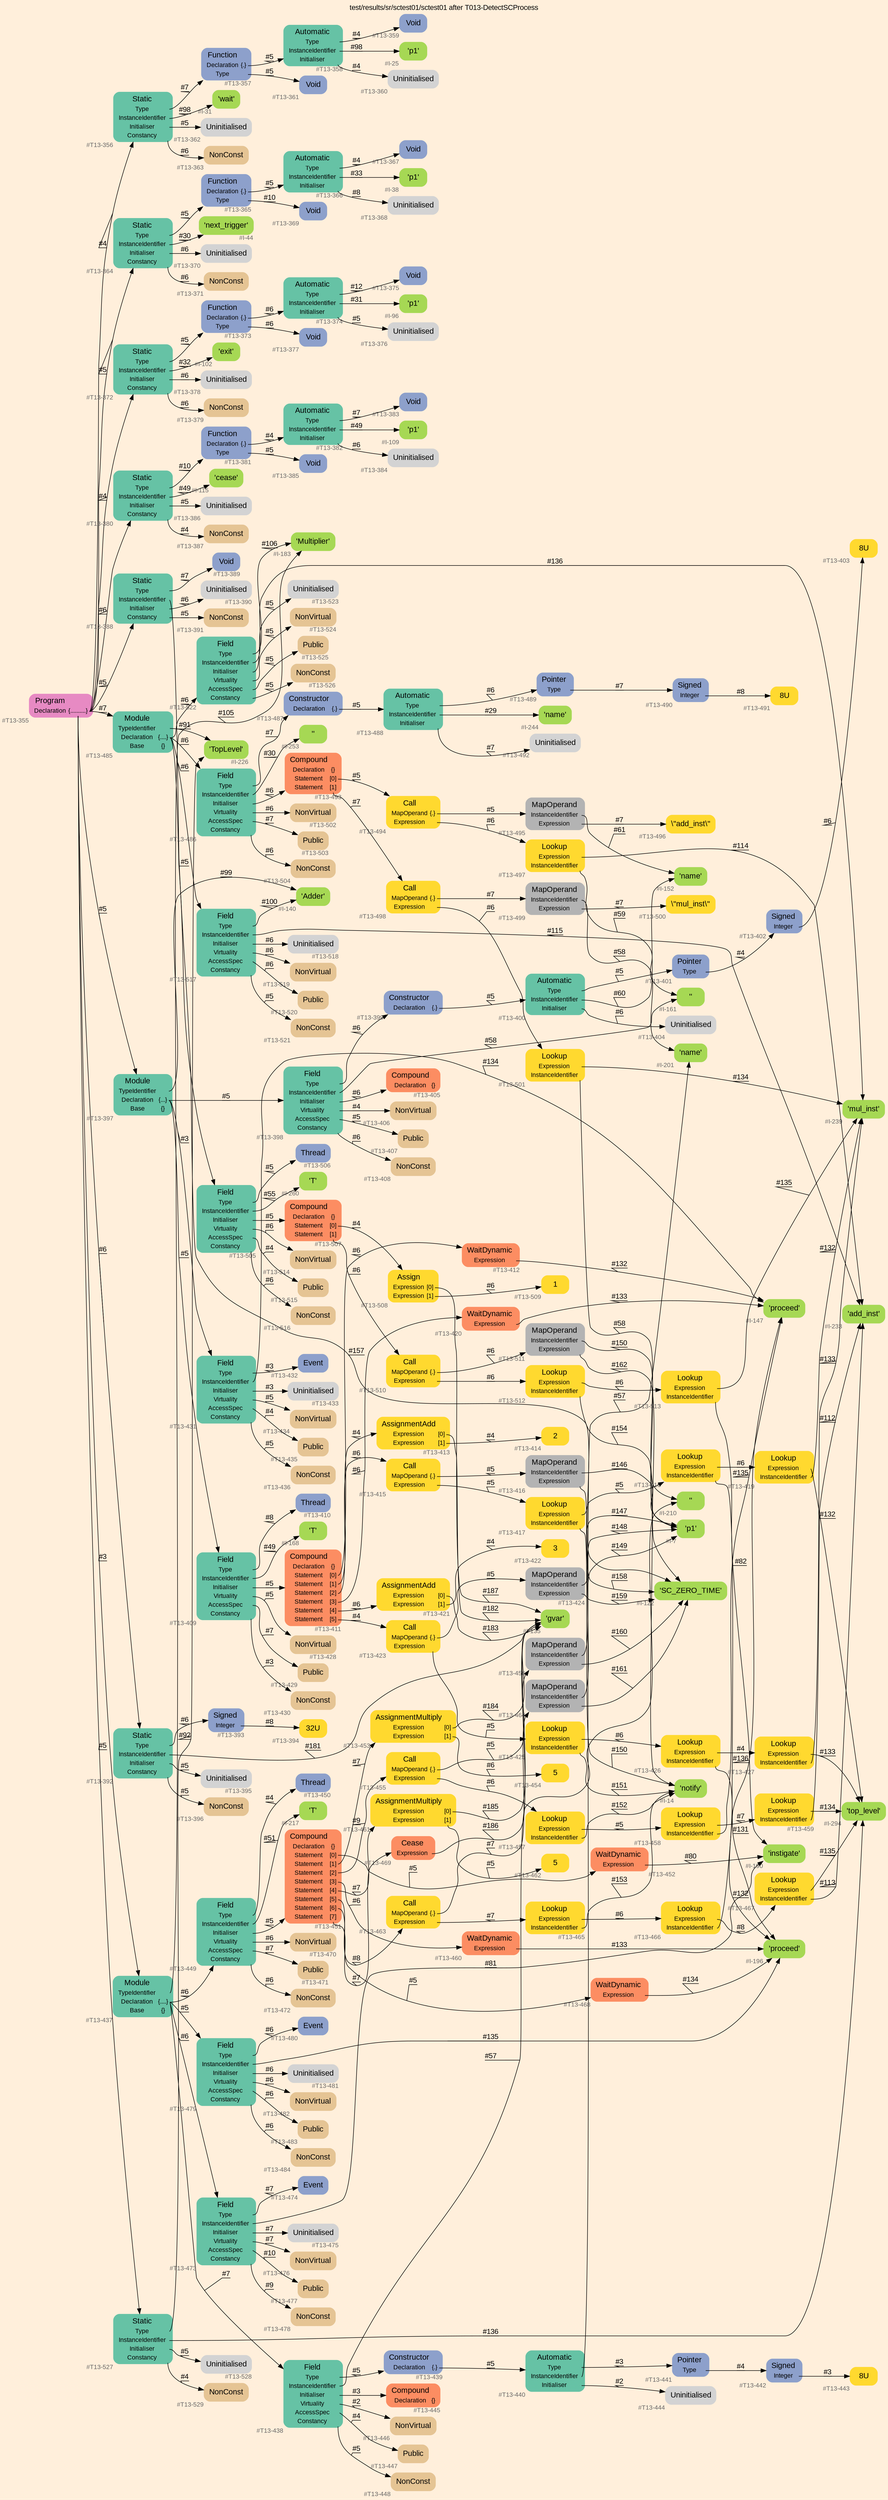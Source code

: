 digraph "test/results/sr/sctest01/sctest01 after T013-DetectSCProcess" {
label = "test/results/sr/sctest01/sctest01 after T013-DetectSCProcess"
labelloc = t
graph [
    rankdir = "LR"
    ranksep = 0.3
    bgcolor = antiquewhite1
    color = black
    fontcolor = black
    fontname = "Arial"
];
node [
    fontname = "Arial"
];
edge [
    fontname = "Arial"
];

// -------------------- node figure --------------------
// -------- block #T13-355 ----------
"#T13-355" [
    fillcolor = "/set28/4"
    xlabel = "#T13-355"
    fontsize = "12"
    fontcolor = grey40
    shape = "plaintext"
    label = <<TABLE BORDER="0" CELLBORDER="0" CELLSPACING="0">
     <TR><TD><FONT COLOR="black" POINT-SIZE="15">Program</FONT></TD></TR>
     <TR><TD><FONT COLOR="black" POINT-SIZE="12">Declaration</FONT></TD><TD PORT="port0"><FONT COLOR="black" POINT-SIZE="12">{..........}</FONT></TD></TR>
    </TABLE>>
    style = "rounded,filled"
];

// -------- block #T13-356 ----------
"#T13-356" [
    fillcolor = "/set28/1"
    xlabel = "#T13-356"
    fontsize = "12"
    fontcolor = grey40
    shape = "plaintext"
    label = <<TABLE BORDER="0" CELLBORDER="0" CELLSPACING="0">
     <TR><TD><FONT COLOR="black" POINT-SIZE="15">Static</FONT></TD></TR>
     <TR><TD><FONT COLOR="black" POINT-SIZE="12">Type</FONT></TD><TD PORT="port0"></TD></TR>
     <TR><TD><FONT COLOR="black" POINT-SIZE="12">InstanceIdentifier</FONT></TD><TD PORT="port1"></TD></TR>
     <TR><TD><FONT COLOR="black" POINT-SIZE="12">Initialiser</FONT></TD><TD PORT="port2"></TD></TR>
     <TR><TD><FONT COLOR="black" POINT-SIZE="12">Constancy</FONT></TD><TD PORT="port3"></TD></TR>
    </TABLE>>
    style = "rounded,filled"
];

// -------- block #T13-357 ----------
"#T13-357" [
    fillcolor = "/set28/3"
    xlabel = "#T13-357"
    fontsize = "12"
    fontcolor = grey40
    shape = "plaintext"
    label = <<TABLE BORDER="0" CELLBORDER="0" CELLSPACING="0">
     <TR><TD><FONT COLOR="black" POINT-SIZE="15">Function</FONT></TD></TR>
     <TR><TD><FONT COLOR="black" POINT-SIZE="12">Declaration</FONT></TD><TD PORT="port0"><FONT COLOR="black" POINT-SIZE="12">{.}</FONT></TD></TR>
     <TR><TD><FONT COLOR="black" POINT-SIZE="12">Type</FONT></TD><TD PORT="port1"></TD></TR>
    </TABLE>>
    style = "rounded,filled"
];

// -------- block #T13-358 ----------
"#T13-358" [
    fillcolor = "/set28/1"
    xlabel = "#T13-358"
    fontsize = "12"
    fontcolor = grey40
    shape = "plaintext"
    label = <<TABLE BORDER="0" CELLBORDER="0" CELLSPACING="0">
     <TR><TD><FONT COLOR="black" POINT-SIZE="15">Automatic</FONT></TD></TR>
     <TR><TD><FONT COLOR="black" POINT-SIZE="12">Type</FONT></TD><TD PORT="port0"></TD></TR>
     <TR><TD><FONT COLOR="black" POINT-SIZE="12">InstanceIdentifier</FONT></TD><TD PORT="port1"></TD></TR>
     <TR><TD><FONT COLOR="black" POINT-SIZE="12">Initialiser</FONT></TD><TD PORT="port2"></TD></TR>
    </TABLE>>
    style = "rounded,filled"
];

// -------- block #T13-359 ----------
"#T13-359" [
    fillcolor = "/set28/3"
    xlabel = "#T13-359"
    fontsize = "12"
    fontcolor = grey40
    shape = "plaintext"
    label = <<TABLE BORDER="0" CELLBORDER="0" CELLSPACING="0">
     <TR><TD><FONT COLOR="black" POINT-SIZE="15">Void</FONT></TD></TR>
    </TABLE>>
    style = "rounded,filled"
];

// -------- block #I-25 ----------
"#I-25" [
    fillcolor = "/set28/5"
    xlabel = "#I-25"
    fontsize = "12"
    fontcolor = grey40
    shape = "plaintext"
    label = <<TABLE BORDER="0" CELLBORDER="0" CELLSPACING="0">
     <TR><TD><FONT COLOR="black" POINT-SIZE="15">'p1'</FONT></TD></TR>
    </TABLE>>
    style = "rounded,filled"
];

// -------- block #T13-360 ----------
"#T13-360" [
    xlabel = "#T13-360"
    fontsize = "12"
    fontcolor = grey40
    shape = "plaintext"
    label = <<TABLE BORDER="0" CELLBORDER="0" CELLSPACING="0">
     <TR><TD><FONT COLOR="black" POINT-SIZE="15">Uninitialised</FONT></TD></TR>
    </TABLE>>
    style = "rounded,filled"
];

// -------- block #T13-361 ----------
"#T13-361" [
    fillcolor = "/set28/3"
    xlabel = "#T13-361"
    fontsize = "12"
    fontcolor = grey40
    shape = "plaintext"
    label = <<TABLE BORDER="0" CELLBORDER="0" CELLSPACING="0">
     <TR><TD><FONT COLOR="black" POINT-SIZE="15">Void</FONT></TD></TR>
    </TABLE>>
    style = "rounded,filled"
];

// -------- block #I-31 ----------
"#I-31" [
    fillcolor = "/set28/5"
    xlabel = "#I-31"
    fontsize = "12"
    fontcolor = grey40
    shape = "plaintext"
    label = <<TABLE BORDER="0" CELLBORDER="0" CELLSPACING="0">
     <TR><TD><FONT COLOR="black" POINT-SIZE="15">'wait'</FONT></TD></TR>
    </TABLE>>
    style = "rounded,filled"
];

// -------- block #T13-362 ----------
"#T13-362" [
    xlabel = "#T13-362"
    fontsize = "12"
    fontcolor = grey40
    shape = "plaintext"
    label = <<TABLE BORDER="0" CELLBORDER="0" CELLSPACING="0">
     <TR><TD><FONT COLOR="black" POINT-SIZE="15">Uninitialised</FONT></TD></TR>
    </TABLE>>
    style = "rounded,filled"
];

// -------- block #T13-363 ----------
"#T13-363" [
    fillcolor = "/set28/7"
    xlabel = "#T13-363"
    fontsize = "12"
    fontcolor = grey40
    shape = "plaintext"
    label = <<TABLE BORDER="0" CELLBORDER="0" CELLSPACING="0">
     <TR><TD><FONT COLOR="black" POINT-SIZE="15">NonConst</FONT></TD></TR>
    </TABLE>>
    style = "rounded,filled"
];

// -------- block #T13-364 ----------
"#T13-364" [
    fillcolor = "/set28/1"
    xlabel = "#T13-364"
    fontsize = "12"
    fontcolor = grey40
    shape = "plaintext"
    label = <<TABLE BORDER="0" CELLBORDER="0" CELLSPACING="0">
     <TR><TD><FONT COLOR="black" POINT-SIZE="15">Static</FONT></TD></TR>
     <TR><TD><FONT COLOR="black" POINT-SIZE="12">Type</FONT></TD><TD PORT="port0"></TD></TR>
     <TR><TD><FONT COLOR="black" POINT-SIZE="12">InstanceIdentifier</FONT></TD><TD PORT="port1"></TD></TR>
     <TR><TD><FONT COLOR="black" POINT-SIZE="12">Initialiser</FONT></TD><TD PORT="port2"></TD></TR>
     <TR><TD><FONT COLOR="black" POINT-SIZE="12">Constancy</FONT></TD><TD PORT="port3"></TD></TR>
    </TABLE>>
    style = "rounded,filled"
];

// -------- block #T13-365 ----------
"#T13-365" [
    fillcolor = "/set28/3"
    xlabel = "#T13-365"
    fontsize = "12"
    fontcolor = grey40
    shape = "plaintext"
    label = <<TABLE BORDER="0" CELLBORDER="0" CELLSPACING="0">
     <TR><TD><FONT COLOR="black" POINT-SIZE="15">Function</FONT></TD></TR>
     <TR><TD><FONT COLOR="black" POINT-SIZE="12">Declaration</FONT></TD><TD PORT="port0"><FONT COLOR="black" POINT-SIZE="12">{.}</FONT></TD></TR>
     <TR><TD><FONT COLOR="black" POINT-SIZE="12">Type</FONT></TD><TD PORT="port1"></TD></TR>
    </TABLE>>
    style = "rounded,filled"
];

// -------- block #T13-366 ----------
"#T13-366" [
    fillcolor = "/set28/1"
    xlabel = "#T13-366"
    fontsize = "12"
    fontcolor = grey40
    shape = "plaintext"
    label = <<TABLE BORDER="0" CELLBORDER="0" CELLSPACING="0">
     <TR><TD><FONT COLOR="black" POINT-SIZE="15">Automatic</FONT></TD></TR>
     <TR><TD><FONT COLOR="black" POINT-SIZE="12">Type</FONT></TD><TD PORT="port0"></TD></TR>
     <TR><TD><FONT COLOR="black" POINT-SIZE="12">InstanceIdentifier</FONT></TD><TD PORT="port1"></TD></TR>
     <TR><TD><FONT COLOR="black" POINT-SIZE="12">Initialiser</FONT></TD><TD PORT="port2"></TD></TR>
    </TABLE>>
    style = "rounded,filled"
];

// -------- block #T13-367 ----------
"#T13-367" [
    fillcolor = "/set28/3"
    xlabel = "#T13-367"
    fontsize = "12"
    fontcolor = grey40
    shape = "plaintext"
    label = <<TABLE BORDER="0" CELLBORDER="0" CELLSPACING="0">
     <TR><TD><FONT COLOR="black" POINT-SIZE="15">Void</FONT></TD></TR>
    </TABLE>>
    style = "rounded,filled"
];

// -------- block #I-38 ----------
"#I-38" [
    fillcolor = "/set28/5"
    xlabel = "#I-38"
    fontsize = "12"
    fontcolor = grey40
    shape = "plaintext"
    label = <<TABLE BORDER="0" CELLBORDER="0" CELLSPACING="0">
     <TR><TD><FONT COLOR="black" POINT-SIZE="15">'p1'</FONT></TD></TR>
    </TABLE>>
    style = "rounded,filled"
];

// -------- block #T13-368 ----------
"#T13-368" [
    xlabel = "#T13-368"
    fontsize = "12"
    fontcolor = grey40
    shape = "plaintext"
    label = <<TABLE BORDER="0" CELLBORDER="0" CELLSPACING="0">
     <TR><TD><FONT COLOR="black" POINT-SIZE="15">Uninitialised</FONT></TD></TR>
    </TABLE>>
    style = "rounded,filled"
];

// -------- block #T13-369 ----------
"#T13-369" [
    fillcolor = "/set28/3"
    xlabel = "#T13-369"
    fontsize = "12"
    fontcolor = grey40
    shape = "plaintext"
    label = <<TABLE BORDER="0" CELLBORDER="0" CELLSPACING="0">
     <TR><TD><FONT COLOR="black" POINT-SIZE="15">Void</FONT></TD></TR>
    </TABLE>>
    style = "rounded,filled"
];

// -------- block #I-44 ----------
"#I-44" [
    fillcolor = "/set28/5"
    xlabel = "#I-44"
    fontsize = "12"
    fontcolor = grey40
    shape = "plaintext"
    label = <<TABLE BORDER="0" CELLBORDER="0" CELLSPACING="0">
     <TR><TD><FONT COLOR="black" POINT-SIZE="15">'next_trigger'</FONT></TD></TR>
    </TABLE>>
    style = "rounded,filled"
];

// -------- block #T13-370 ----------
"#T13-370" [
    xlabel = "#T13-370"
    fontsize = "12"
    fontcolor = grey40
    shape = "plaintext"
    label = <<TABLE BORDER="0" CELLBORDER="0" CELLSPACING="0">
     <TR><TD><FONT COLOR="black" POINT-SIZE="15">Uninitialised</FONT></TD></TR>
    </TABLE>>
    style = "rounded,filled"
];

// -------- block #T13-371 ----------
"#T13-371" [
    fillcolor = "/set28/7"
    xlabel = "#T13-371"
    fontsize = "12"
    fontcolor = grey40
    shape = "plaintext"
    label = <<TABLE BORDER="0" CELLBORDER="0" CELLSPACING="0">
     <TR><TD><FONT COLOR="black" POINT-SIZE="15">NonConst</FONT></TD></TR>
    </TABLE>>
    style = "rounded,filled"
];

// -------- block #T13-372 ----------
"#T13-372" [
    fillcolor = "/set28/1"
    xlabel = "#T13-372"
    fontsize = "12"
    fontcolor = grey40
    shape = "plaintext"
    label = <<TABLE BORDER="0" CELLBORDER="0" CELLSPACING="0">
     <TR><TD><FONT COLOR="black" POINT-SIZE="15">Static</FONT></TD></TR>
     <TR><TD><FONT COLOR="black" POINT-SIZE="12">Type</FONT></TD><TD PORT="port0"></TD></TR>
     <TR><TD><FONT COLOR="black" POINT-SIZE="12">InstanceIdentifier</FONT></TD><TD PORT="port1"></TD></TR>
     <TR><TD><FONT COLOR="black" POINT-SIZE="12">Initialiser</FONT></TD><TD PORT="port2"></TD></TR>
     <TR><TD><FONT COLOR="black" POINT-SIZE="12">Constancy</FONT></TD><TD PORT="port3"></TD></TR>
    </TABLE>>
    style = "rounded,filled"
];

// -------- block #T13-373 ----------
"#T13-373" [
    fillcolor = "/set28/3"
    xlabel = "#T13-373"
    fontsize = "12"
    fontcolor = grey40
    shape = "plaintext"
    label = <<TABLE BORDER="0" CELLBORDER="0" CELLSPACING="0">
     <TR><TD><FONT COLOR="black" POINT-SIZE="15">Function</FONT></TD></TR>
     <TR><TD><FONT COLOR="black" POINT-SIZE="12">Declaration</FONT></TD><TD PORT="port0"><FONT COLOR="black" POINT-SIZE="12">{.}</FONT></TD></TR>
     <TR><TD><FONT COLOR="black" POINT-SIZE="12">Type</FONT></TD><TD PORT="port1"></TD></TR>
    </TABLE>>
    style = "rounded,filled"
];

// -------- block #T13-374 ----------
"#T13-374" [
    fillcolor = "/set28/1"
    xlabel = "#T13-374"
    fontsize = "12"
    fontcolor = grey40
    shape = "plaintext"
    label = <<TABLE BORDER="0" CELLBORDER="0" CELLSPACING="0">
     <TR><TD><FONT COLOR="black" POINT-SIZE="15">Automatic</FONT></TD></TR>
     <TR><TD><FONT COLOR="black" POINT-SIZE="12">Type</FONT></TD><TD PORT="port0"></TD></TR>
     <TR><TD><FONT COLOR="black" POINT-SIZE="12">InstanceIdentifier</FONT></TD><TD PORT="port1"></TD></TR>
     <TR><TD><FONT COLOR="black" POINT-SIZE="12">Initialiser</FONT></TD><TD PORT="port2"></TD></TR>
    </TABLE>>
    style = "rounded,filled"
];

// -------- block #T13-375 ----------
"#T13-375" [
    fillcolor = "/set28/3"
    xlabel = "#T13-375"
    fontsize = "12"
    fontcolor = grey40
    shape = "plaintext"
    label = <<TABLE BORDER="0" CELLBORDER="0" CELLSPACING="0">
     <TR><TD><FONT COLOR="black" POINT-SIZE="15">Void</FONT></TD></TR>
    </TABLE>>
    style = "rounded,filled"
];

// -------- block #I-96 ----------
"#I-96" [
    fillcolor = "/set28/5"
    xlabel = "#I-96"
    fontsize = "12"
    fontcolor = grey40
    shape = "plaintext"
    label = <<TABLE BORDER="0" CELLBORDER="0" CELLSPACING="0">
     <TR><TD><FONT COLOR="black" POINT-SIZE="15">'p1'</FONT></TD></TR>
    </TABLE>>
    style = "rounded,filled"
];

// -------- block #T13-376 ----------
"#T13-376" [
    xlabel = "#T13-376"
    fontsize = "12"
    fontcolor = grey40
    shape = "plaintext"
    label = <<TABLE BORDER="0" CELLBORDER="0" CELLSPACING="0">
     <TR><TD><FONT COLOR="black" POINT-SIZE="15">Uninitialised</FONT></TD></TR>
    </TABLE>>
    style = "rounded,filled"
];

// -------- block #T13-377 ----------
"#T13-377" [
    fillcolor = "/set28/3"
    xlabel = "#T13-377"
    fontsize = "12"
    fontcolor = grey40
    shape = "plaintext"
    label = <<TABLE BORDER="0" CELLBORDER="0" CELLSPACING="0">
     <TR><TD><FONT COLOR="black" POINT-SIZE="15">Void</FONT></TD></TR>
    </TABLE>>
    style = "rounded,filled"
];

// -------- block #I-102 ----------
"#I-102" [
    fillcolor = "/set28/5"
    xlabel = "#I-102"
    fontsize = "12"
    fontcolor = grey40
    shape = "plaintext"
    label = <<TABLE BORDER="0" CELLBORDER="0" CELLSPACING="0">
     <TR><TD><FONT COLOR="black" POINT-SIZE="15">'exit'</FONT></TD></TR>
    </TABLE>>
    style = "rounded,filled"
];

// -------- block #T13-378 ----------
"#T13-378" [
    xlabel = "#T13-378"
    fontsize = "12"
    fontcolor = grey40
    shape = "plaintext"
    label = <<TABLE BORDER="0" CELLBORDER="0" CELLSPACING="0">
     <TR><TD><FONT COLOR="black" POINT-SIZE="15">Uninitialised</FONT></TD></TR>
    </TABLE>>
    style = "rounded,filled"
];

// -------- block #T13-379 ----------
"#T13-379" [
    fillcolor = "/set28/7"
    xlabel = "#T13-379"
    fontsize = "12"
    fontcolor = grey40
    shape = "plaintext"
    label = <<TABLE BORDER="0" CELLBORDER="0" CELLSPACING="0">
     <TR><TD><FONT COLOR="black" POINT-SIZE="15">NonConst</FONT></TD></TR>
    </TABLE>>
    style = "rounded,filled"
];

// -------- block #T13-380 ----------
"#T13-380" [
    fillcolor = "/set28/1"
    xlabel = "#T13-380"
    fontsize = "12"
    fontcolor = grey40
    shape = "plaintext"
    label = <<TABLE BORDER="0" CELLBORDER="0" CELLSPACING="0">
     <TR><TD><FONT COLOR="black" POINT-SIZE="15">Static</FONT></TD></TR>
     <TR><TD><FONT COLOR="black" POINT-SIZE="12">Type</FONT></TD><TD PORT="port0"></TD></TR>
     <TR><TD><FONT COLOR="black" POINT-SIZE="12">InstanceIdentifier</FONT></TD><TD PORT="port1"></TD></TR>
     <TR><TD><FONT COLOR="black" POINT-SIZE="12">Initialiser</FONT></TD><TD PORT="port2"></TD></TR>
     <TR><TD><FONT COLOR="black" POINT-SIZE="12">Constancy</FONT></TD><TD PORT="port3"></TD></TR>
    </TABLE>>
    style = "rounded,filled"
];

// -------- block #T13-381 ----------
"#T13-381" [
    fillcolor = "/set28/3"
    xlabel = "#T13-381"
    fontsize = "12"
    fontcolor = grey40
    shape = "plaintext"
    label = <<TABLE BORDER="0" CELLBORDER="0" CELLSPACING="0">
     <TR><TD><FONT COLOR="black" POINT-SIZE="15">Function</FONT></TD></TR>
     <TR><TD><FONT COLOR="black" POINT-SIZE="12">Declaration</FONT></TD><TD PORT="port0"><FONT COLOR="black" POINT-SIZE="12">{.}</FONT></TD></TR>
     <TR><TD><FONT COLOR="black" POINT-SIZE="12">Type</FONT></TD><TD PORT="port1"></TD></TR>
    </TABLE>>
    style = "rounded,filled"
];

// -------- block #T13-382 ----------
"#T13-382" [
    fillcolor = "/set28/1"
    xlabel = "#T13-382"
    fontsize = "12"
    fontcolor = grey40
    shape = "plaintext"
    label = <<TABLE BORDER="0" CELLBORDER="0" CELLSPACING="0">
     <TR><TD><FONT COLOR="black" POINT-SIZE="15">Automatic</FONT></TD></TR>
     <TR><TD><FONT COLOR="black" POINT-SIZE="12">Type</FONT></TD><TD PORT="port0"></TD></TR>
     <TR><TD><FONT COLOR="black" POINT-SIZE="12">InstanceIdentifier</FONT></TD><TD PORT="port1"></TD></TR>
     <TR><TD><FONT COLOR="black" POINT-SIZE="12">Initialiser</FONT></TD><TD PORT="port2"></TD></TR>
    </TABLE>>
    style = "rounded,filled"
];

// -------- block #T13-383 ----------
"#T13-383" [
    fillcolor = "/set28/3"
    xlabel = "#T13-383"
    fontsize = "12"
    fontcolor = grey40
    shape = "plaintext"
    label = <<TABLE BORDER="0" CELLBORDER="0" CELLSPACING="0">
     <TR><TD><FONT COLOR="black" POINT-SIZE="15">Void</FONT></TD></TR>
    </TABLE>>
    style = "rounded,filled"
];

// -------- block #I-109 ----------
"#I-109" [
    fillcolor = "/set28/5"
    xlabel = "#I-109"
    fontsize = "12"
    fontcolor = grey40
    shape = "plaintext"
    label = <<TABLE BORDER="0" CELLBORDER="0" CELLSPACING="0">
     <TR><TD><FONT COLOR="black" POINT-SIZE="15">'p1'</FONT></TD></TR>
    </TABLE>>
    style = "rounded,filled"
];

// -------- block #T13-384 ----------
"#T13-384" [
    xlabel = "#T13-384"
    fontsize = "12"
    fontcolor = grey40
    shape = "plaintext"
    label = <<TABLE BORDER="0" CELLBORDER="0" CELLSPACING="0">
     <TR><TD><FONT COLOR="black" POINT-SIZE="15">Uninitialised</FONT></TD></TR>
    </TABLE>>
    style = "rounded,filled"
];

// -------- block #T13-385 ----------
"#T13-385" [
    fillcolor = "/set28/3"
    xlabel = "#T13-385"
    fontsize = "12"
    fontcolor = grey40
    shape = "plaintext"
    label = <<TABLE BORDER="0" CELLBORDER="0" CELLSPACING="0">
     <TR><TD><FONT COLOR="black" POINT-SIZE="15">Void</FONT></TD></TR>
    </TABLE>>
    style = "rounded,filled"
];

// -------- block #I-115 ----------
"#I-115" [
    fillcolor = "/set28/5"
    xlabel = "#I-115"
    fontsize = "12"
    fontcolor = grey40
    shape = "plaintext"
    label = <<TABLE BORDER="0" CELLBORDER="0" CELLSPACING="0">
     <TR><TD><FONT COLOR="black" POINT-SIZE="15">'cease'</FONT></TD></TR>
    </TABLE>>
    style = "rounded,filled"
];

// -------- block #T13-386 ----------
"#T13-386" [
    xlabel = "#T13-386"
    fontsize = "12"
    fontcolor = grey40
    shape = "plaintext"
    label = <<TABLE BORDER="0" CELLBORDER="0" CELLSPACING="0">
     <TR><TD><FONT COLOR="black" POINT-SIZE="15">Uninitialised</FONT></TD></TR>
    </TABLE>>
    style = "rounded,filled"
];

// -------- block #T13-387 ----------
"#T13-387" [
    fillcolor = "/set28/7"
    xlabel = "#T13-387"
    fontsize = "12"
    fontcolor = grey40
    shape = "plaintext"
    label = <<TABLE BORDER="0" CELLBORDER="0" CELLSPACING="0">
     <TR><TD><FONT COLOR="black" POINT-SIZE="15">NonConst</FONT></TD></TR>
    </TABLE>>
    style = "rounded,filled"
];

// -------- block #T13-388 ----------
"#T13-388" [
    fillcolor = "/set28/1"
    xlabel = "#T13-388"
    fontsize = "12"
    fontcolor = grey40
    shape = "plaintext"
    label = <<TABLE BORDER="0" CELLBORDER="0" CELLSPACING="0">
     <TR><TD><FONT COLOR="black" POINT-SIZE="15">Static</FONT></TD></TR>
     <TR><TD><FONT COLOR="black" POINT-SIZE="12">Type</FONT></TD><TD PORT="port0"></TD></TR>
     <TR><TD><FONT COLOR="black" POINT-SIZE="12">InstanceIdentifier</FONT></TD><TD PORT="port1"></TD></TR>
     <TR><TD><FONT COLOR="black" POINT-SIZE="12">Initialiser</FONT></TD><TD PORT="port2"></TD></TR>
     <TR><TD><FONT COLOR="black" POINT-SIZE="12">Constancy</FONT></TD><TD PORT="port3"></TD></TR>
    </TABLE>>
    style = "rounded,filled"
];

// -------- block #T13-389 ----------
"#T13-389" [
    fillcolor = "/set28/3"
    xlabel = "#T13-389"
    fontsize = "12"
    fontcolor = grey40
    shape = "plaintext"
    label = <<TABLE BORDER="0" CELLBORDER="0" CELLSPACING="0">
     <TR><TD><FONT COLOR="black" POINT-SIZE="15">Void</FONT></TD></TR>
    </TABLE>>
    style = "rounded,filled"
];

// -------- block #I-122 ----------
"#I-122" [
    fillcolor = "/set28/5"
    xlabel = "#I-122"
    fontsize = "12"
    fontcolor = grey40
    shape = "plaintext"
    label = <<TABLE BORDER="0" CELLBORDER="0" CELLSPACING="0">
     <TR><TD><FONT COLOR="black" POINT-SIZE="15">'SC_ZERO_TIME'</FONT></TD></TR>
    </TABLE>>
    style = "rounded,filled"
];

// -------- block #T13-390 ----------
"#T13-390" [
    xlabel = "#T13-390"
    fontsize = "12"
    fontcolor = grey40
    shape = "plaintext"
    label = <<TABLE BORDER="0" CELLBORDER="0" CELLSPACING="0">
     <TR><TD><FONT COLOR="black" POINT-SIZE="15">Uninitialised</FONT></TD></TR>
    </TABLE>>
    style = "rounded,filled"
];

// -------- block #T13-391 ----------
"#T13-391" [
    fillcolor = "/set28/7"
    xlabel = "#T13-391"
    fontsize = "12"
    fontcolor = grey40
    shape = "plaintext"
    label = <<TABLE BORDER="0" CELLBORDER="0" CELLSPACING="0">
     <TR><TD><FONT COLOR="black" POINT-SIZE="15">NonConst</FONT></TD></TR>
    </TABLE>>
    style = "rounded,filled"
];

// -------- block #T13-392 ----------
"#T13-392" [
    fillcolor = "/set28/1"
    xlabel = "#T13-392"
    fontsize = "12"
    fontcolor = grey40
    shape = "plaintext"
    label = <<TABLE BORDER="0" CELLBORDER="0" CELLSPACING="0">
     <TR><TD><FONT COLOR="black" POINT-SIZE="15">Static</FONT></TD></TR>
     <TR><TD><FONT COLOR="black" POINT-SIZE="12">Type</FONT></TD><TD PORT="port0"></TD></TR>
     <TR><TD><FONT COLOR="black" POINT-SIZE="12">InstanceIdentifier</FONT></TD><TD PORT="port1"></TD></TR>
     <TR><TD><FONT COLOR="black" POINT-SIZE="12">Initialiser</FONT></TD><TD PORT="port2"></TD></TR>
     <TR><TD><FONT COLOR="black" POINT-SIZE="12">Constancy</FONT></TD><TD PORT="port3"></TD></TR>
    </TABLE>>
    style = "rounded,filled"
];

// -------- block #T13-393 ----------
"#T13-393" [
    fillcolor = "/set28/3"
    xlabel = "#T13-393"
    fontsize = "12"
    fontcolor = grey40
    shape = "plaintext"
    label = <<TABLE BORDER="0" CELLBORDER="0" CELLSPACING="0">
     <TR><TD><FONT COLOR="black" POINT-SIZE="15">Signed</FONT></TD></TR>
     <TR><TD><FONT COLOR="black" POINT-SIZE="12">Integer</FONT></TD><TD PORT="port0"></TD></TR>
    </TABLE>>
    style = "rounded,filled"
];

// -------- block #T13-394 ----------
"#T13-394" [
    fillcolor = "/set28/6"
    xlabel = "#T13-394"
    fontsize = "12"
    fontcolor = grey40
    shape = "plaintext"
    label = <<TABLE BORDER="0" CELLBORDER="0" CELLSPACING="0">
     <TR><TD><FONT COLOR="black" POINT-SIZE="15">32U</FONT></TD></TR>
    </TABLE>>
    style = "rounded,filled"
];

// -------- block #I-135 ----------
"#I-135" [
    fillcolor = "/set28/5"
    xlabel = "#I-135"
    fontsize = "12"
    fontcolor = grey40
    shape = "plaintext"
    label = <<TABLE BORDER="0" CELLBORDER="0" CELLSPACING="0">
     <TR><TD><FONT COLOR="black" POINT-SIZE="15">'gvar'</FONT></TD></TR>
    </TABLE>>
    style = "rounded,filled"
];

// -------- block #T13-395 ----------
"#T13-395" [
    xlabel = "#T13-395"
    fontsize = "12"
    fontcolor = grey40
    shape = "plaintext"
    label = <<TABLE BORDER="0" CELLBORDER="0" CELLSPACING="0">
     <TR><TD><FONT COLOR="black" POINT-SIZE="15">Uninitialised</FONT></TD></TR>
    </TABLE>>
    style = "rounded,filled"
];

// -------- block #T13-396 ----------
"#T13-396" [
    fillcolor = "/set28/7"
    xlabel = "#T13-396"
    fontsize = "12"
    fontcolor = grey40
    shape = "plaintext"
    label = <<TABLE BORDER="0" CELLBORDER="0" CELLSPACING="0">
     <TR><TD><FONT COLOR="black" POINT-SIZE="15">NonConst</FONT></TD></TR>
    </TABLE>>
    style = "rounded,filled"
];

// -------- block #T13-397 ----------
"#T13-397" [
    fillcolor = "/set28/1"
    xlabel = "#T13-397"
    fontsize = "12"
    fontcolor = grey40
    shape = "plaintext"
    label = <<TABLE BORDER="0" CELLBORDER="0" CELLSPACING="0">
     <TR><TD><FONT COLOR="black" POINT-SIZE="15">Module</FONT></TD></TR>
     <TR><TD><FONT COLOR="black" POINT-SIZE="12">TypeIdentifier</FONT></TD><TD PORT="port0"></TD></TR>
     <TR><TD><FONT COLOR="black" POINT-SIZE="12">Declaration</FONT></TD><TD PORT="port1"><FONT COLOR="black" POINT-SIZE="12">{...}</FONT></TD></TR>
     <TR><TD><FONT COLOR="black" POINT-SIZE="12">Base</FONT></TD><TD PORT="port2"><FONT COLOR="black" POINT-SIZE="12">{}</FONT></TD></TR>
    </TABLE>>
    style = "rounded,filled"
];

// -------- block #I-140 ----------
"#I-140" [
    fillcolor = "/set28/5"
    xlabel = "#I-140"
    fontsize = "12"
    fontcolor = grey40
    shape = "plaintext"
    label = <<TABLE BORDER="0" CELLBORDER="0" CELLSPACING="0">
     <TR><TD><FONT COLOR="black" POINT-SIZE="15">'Adder'</FONT></TD></TR>
    </TABLE>>
    style = "rounded,filled"
];

// -------- block #T13-398 ----------
"#T13-398" [
    fillcolor = "/set28/1"
    xlabel = "#T13-398"
    fontsize = "12"
    fontcolor = grey40
    shape = "plaintext"
    label = <<TABLE BORDER="0" CELLBORDER="0" CELLSPACING="0">
     <TR><TD><FONT COLOR="black" POINT-SIZE="15">Field</FONT></TD></TR>
     <TR><TD><FONT COLOR="black" POINT-SIZE="12">Type</FONT></TD><TD PORT="port0"></TD></TR>
     <TR><TD><FONT COLOR="black" POINT-SIZE="12">InstanceIdentifier</FONT></TD><TD PORT="port1"></TD></TR>
     <TR><TD><FONT COLOR="black" POINT-SIZE="12">Initialiser</FONT></TD><TD PORT="port2"></TD></TR>
     <TR><TD><FONT COLOR="black" POINT-SIZE="12">Virtuality</FONT></TD><TD PORT="port3"></TD></TR>
     <TR><TD><FONT COLOR="black" POINT-SIZE="12">AccessSpec</FONT></TD><TD PORT="port4"></TD></TR>
     <TR><TD><FONT COLOR="black" POINT-SIZE="12">Constancy</FONT></TD><TD PORT="port5"></TD></TR>
    </TABLE>>
    style = "rounded,filled"
];

// -------- block #T13-399 ----------
"#T13-399" [
    fillcolor = "/set28/3"
    xlabel = "#T13-399"
    fontsize = "12"
    fontcolor = grey40
    shape = "plaintext"
    label = <<TABLE BORDER="0" CELLBORDER="0" CELLSPACING="0">
     <TR><TD><FONT COLOR="black" POINT-SIZE="15">Constructor</FONT></TD></TR>
     <TR><TD><FONT COLOR="black" POINT-SIZE="12">Declaration</FONT></TD><TD PORT="port0"><FONT COLOR="black" POINT-SIZE="12">{.}</FONT></TD></TR>
    </TABLE>>
    style = "rounded,filled"
];

// -------- block #T13-400 ----------
"#T13-400" [
    fillcolor = "/set28/1"
    xlabel = "#T13-400"
    fontsize = "12"
    fontcolor = grey40
    shape = "plaintext"
    label = <<TABLE BORDER="0" CELLBORDER="0" CELLSPACING="0">
     <TR><TD><FONT COLOR="black" POINT-SIZE="15">Automatic</FONT></TD></TR>
     <TR><TD><FONT COLOR="black" POINT-SIZE="12">Type</FONT></TD><TD PORT="port0"></TD></TR>
     <TR><TD><FONT COLOR="black" POINT-SIZE="12">InstanceIdentifier</FONT></TD><TD PORT="port1"></TD></TR>
     <TR><TD><FONT COLOR="black" POINT-SIZE="12">Initialiser</FONT></TD><TD PORT="port2"></TD></TR>
    </TABLE>>
    style = "rounded,filled"
];

// -------- block #T13-401 ----------
"#T13-401" [
    fillcolor = "/set28/3"
    xlabel = "#T13-401"
    fontsize = "12"
    fontcolor = grey40
    shape = "plaintext"
    label = <<TABLE BORDER="0" CELLBORDER="0" CELLSPACING="0">
     <TR><TD><FONT COLOR="black" POINT-SIZE="15">Pointer</FONT></TD></TR>
     <TR><TD><FONT COLOR="black" POINT-SIZE="12">Type</FONT></TD><TD PORT="port0"></TD></TR>
    </TABLE>>
    style = "rounded,filled"
];

// -------- block #T13-402 ----------
"#T13-402" [
    fillcolor = "/set28/3"
    xlabel = "#T13-402"
    fontsize = "12"
    fontcolor = grey40
    shape = "plaintext"
    label = <<TABLE BORDER="0" CELLBORDER="0" CELLSPACING="0">
     <TR><TD><FONT COLOR="black" POINT-SIZE="15">Signed</FONT></TD></TR>
     <TR><TD><FONT COLOR="black" POINT-SIZE="12">Integer</FONT></TD><TD PORT="port0"></TD></TR>
    </TABLE>>
    style = "rounded,filled"
];

// -------- block #T13-403 ----------
"#T13-403" [
    fillcolor = "/set28/6"
    xlabel = "#T13-403"
    fontsize = "12"
    fontcolor = grey40
    shape = "plaintext"
    label = <<TABLE BORDER="0" CELLBORDER="0" CELLSPACING="0">
     <TR><TD><FONT COLOR="black" POINT-SIZE="15">8U</FONT></TD></TR>
    </TABLE>>
    style = "rounded,filled"
];

// -------- block #I-152 ----------
"#I-152" [
    fillcolor = "/set28/5"
    xlabel = "#I-152"
    fontsize = "12"
    fontcolor = grey40
    shape = "plaintext"
    label = <<TABLE BORDER="0" CELLBORDER="0" CELLSPACING="0">
     <TR><TD><FONT COLOR="black" POINT-SIZE="15">'name'</FONT></TD></TR>
    </TABLE>>
    style = "rounded,filled"
];

// -------- block #T13-404 ----------
"#T13-404" [
    xlabel = "#T13-404"
    fontsize = "12"
    fontcolor = grey40
    shape = "plaintext"
    label = <<TABLE BORDER="0" CELLBORDER="0" CELLSPACING="0">
     <TR><TD><FONT COLOR="black" POINT-SIZE="15">Uninitialised</FONT></TD></TR>
    </TABLE>>
    style = "rounded,filled"
];

// -------- block #I-161 ----------
"#I-161" [
    fillcolor = "/set28/5"
    xlabel = "#I-161"
    fontsize = "12"
    fontcolor = grey40
    shape = "plaintext"
    label = <<TABLE BORDER="0" CELLBORDER="0" CELLSPACING="0">
     <TR><TD><FONT COLOR="black" POINT-SIZE="15">''</FONT></TD></TR>
    </TABLE>>
    style = "rounded,filled"
];

// -------- block #T13-405 ----------
"#T13-405" [
    fillcolor = "/set28/2"
    xlabel = "#T13-405"
    fontsize = "12"
    fontcolor = grey40
    shape = "plaintext"
    label = <<TABLE BORDER="0" CELLBORDER="0" CELLSPACING="0">
     <TR><TD><FONT COLOR="black" POINT-SIZE="15">Compound</FONT></TD></TR>
     <TR><TD><FONT COLOR="black" POINT-SIZE="12">Declaration</FONT></TD><TD PORT="port0"><FONT COLOR="black" POINT-SIZE="12">{}</FONT></TD></TR>
    </TABLE>>
    style = "rounded,filled"
];

// -------- block #T13-406 ----------
"#T13-406" [
    fillcolor = "/set28/7"
    xlabel = "#T13-406"
    fontsize = "12"
    fontcolor = grey40
    shape = "plaintext"
    label = <<TABLE BORDER="0" CELLBORDER="0" CELLSPACING="0">
     <TR><TD><FONT COLOR="black" POINT-SIZE="15">NonVirtual</FONT></TD></TR>
    </TABLE>>
    style = "rounded,filled"
];

// -------- block #T13-407 ----------
"#T13-407" [
    fillcolor = "/set28/7"
    xlabel = "#T13-407"
    fontsize = "12"
    fontcolor = grey40
    shape = "plaintext"
    label = <<TABLE BORDER="0" CELLBORDER="0" CELLSPACING="0">
     <TR><TD><FONT COLOR="black" POINT-SIZE="15">Public</FONT></TD></TR>
    </TABLE>>
    style = "rounded,filled"
];

// -------- block #T13-408 ----------
"#T13-408" [
    fillcolor = "/set28/7"
    xlabel = "#T13-408"
    fontsize = "12"
    fontcolor = grey40
    shape = "plaintext"
    label = <<TABLE BORDER="0" CELLBORDER="0" CELLSPACING="0">
     <TR><TD><FONT COLOR="black" POINT-SIZE="15">NonConst</FONT></TD></TR>
    </TABLE>>
    style = "rounded,filled"
];

// -------- block #T13-409 ----------
"#T13-409" [
    fillcolor = "/set28/1"
    xlabel = "#T13-409"
    fontsize = "12"
    fontcolor = grey40
    shape = "plaintext"
    label = <<TABLE BORDER="0" CELLBORDER="0" CELLSPACING="0">
     <TR><TD><FONT COLOR="black" POINT-SIZE="15">Field</FONT></TD></TR>
     <TR><TD><FONT COLOR="black" POINT-SIZE="12">Type</FONT></TD><TD PORT="port0"></TD></TR>
     <TR><TD><FONT COLOR="black" POINT-SIZE="12">InstanceIdentifier</FONT></TD><TD PORT="port1"></TD></TR>
     <TR><TD><FONT COLOR="black" POINT-SIZE="12">Initialiser</FONT></TD><TD PORT="port2"></TD></TR>
     <TR><TD><FONT COLOR="black" POINT-SIZE="12">Virtuality</FONT></TD><TD PORT="port3"></TD></TR>
     <TR><TD><FONT COLOR="black" POINT-SIZE="12">AccessSpec</FONT></TD><TD PORT="port4"></TD></TR>
     <TR><TD><FONT COLOR="black" POINT-SIZE="12">Constancy</FONT></TD><TD PORT="port5"></TD></TR>
    </TABLE>>
    style = "rounded,filled"
];

// -------- block #T13-410 ----------
"#T13-410" [
    fillcolor = "/set28/3"
    xlabel = "#T13-410"
    fontsize = "12"
    fontcolor = grey40
    shape = "plaintext"
    label = <<TABLE BORDER="0" CELLBORDER="0" CELLSPACING="0">
     <TR><TD><FONT COLOR="black" POINT-SIZE="15">Thread</FONT></TD></TR>
    </TABLE>>
    style = "rounded,filled"
];

// -------- block #I-168 ----------
"#I-168" [
    fillcolor = "/set28/5"
    xlabel = "#I-168"
    fontsize = "12"
    fontcolor = grey40
    shape = "plaintext"
    label = <<TABLE BORDER="0" CELLBORDER="0" CELLSPACING="0">
     <TR><TD><FONT COLOR="black" POINT-SIZE="15">'T'</FONT></TD></TR>
    </TABLE>>
    style = "rounded,filled"
];

// -------- block #T13-411 ----------
"#T13-411" [
    fillcolor = "/set28/2"
    xlabel = "#T13-411"
    fontsize = "12"
    fontcolor = grey40
    shape = "plaintext"
    label = <<TABLE BORDER="0" CELLBORDER="0" CELLSPACING="0">
     <TR><TD><FONT COLOR="black" POINT-SIZE="15">Compound</FONT></TD></TR>
     <TR><TD><FONT COLOR="black" POINT-SIZE="12">Declaration</FONT></TD><TD PORT="port0"><FONT COLOR="black" POINT-SIZE="12">{}</FONT></TD></TR>
     <TR><TD><FONT COLOR="black" POINT-SIZE="12">Statement</FONT></TD><TD PORT="port1"><FONT COLOR="black" POINT-SIZE="12">[0]</FONT></TD></TR>
     <TR><TD><FONT COLOR="black" POINT-SIZE="12">Statement</FONT></TD><TD PORT="port2"><FONT COLOR="black" POINT-SIZE="12">[1]</FONT></TD></TR>
     <TR><TD><FONT COLOR="black" POINT-SIZE="12">Statement</FONT></TD><TD PORT="port3"><FONT COLOR="black" POINT-SIZE="12">[2]</FONT></TD></TR>
     <TR><TD><FONT COLOR="black" POINT-SIZE="12">Statement</FONT></TD><TD PORT="port4"><FONT COLOR="black" POINT-SIZE="12">[3]</FONT></TD></TR>
     <TR><TD><FONT COLOR="black" POINT-SIZE="12">Statement</FONT></TD><TD PORT="port5"><FONT COLOR="black" POINT-SIZE="12">[4]</FONT></TD></TR>
     <TR><TD><FONT COLOR="black" POINT-SIZE="12">Statement</FONT></TD><TD PORT="port6"><FONT COLOR="black" POINT-SIZE="12">[5]</FONT></TD></TR>
    </TABLE>>
    style = "rounded,filled"
];

// -------- block #T13-412 ----------
"#T13-412" [
    fillcolor = "/set28/2"
    xlabel = "#T13-412"
    fontsize = "12"
    fontcolor = grey40
    shape = "plaintext"
    label = <<TABLE BORDER="0" CELLBORDER="0" CELLSPACING="0">
     <TR><TD><FONT COLOR="black" POINT-SIZE="15">WaitDynamic</FONT></TD></TR>
     <TR><TD><FONT COLOR="black" POINT-SIZE="12">Expression</FONT></TD><TD PORT="port0"></TD></TR>
    </TABLE>>
    style = "rounded,filled"
];

// -------- block #I-147 ----------
"#I-147" [
    fillcolor = "/set28/5"
    xlabel = "#I-147"
    fontsize = "12"
    fontcolor = grey40
    shape = "plaintext"
    label = <<TABLE BORDER="0" CELLBORDER="0" CELLSPACING="0">
     <TR><TD><FONT COLOR="black" POINT-SIZE="15">'proceed'</FONT></TD></TR>
    </TABLE>>
    style = "rounded,filled"
];

// -------- block #T13-413 ----------
"#T13-413" [
    fillcolor = "/set28/6"
    xlabel = "#T13-413"
    fontsize = "12"
    fontcolor = grey40
    shape = "plaintext"
    label = <<TABLE BORDER="0" CELLBORDER="0" CELLSPACING="0">
     <TR><TD><FONT COLOR="black" POINT-SIZE="15">AssignmentAdd</FONT></TD></TR>
     <TR><TD><FONT COLOR="black" POINT-SIZE="12">Expression</FONT></TD><TD PORT="port0"><FONT COLOR="black" POINT-SIZE="12">[0]</FONT></TD></TR>
     <TR><TD><FONT COLOR="black" POINT-SIZE="12">Expression</FONT></TD><TD PORT="port1"><FONT COLOR="black" POINT-SIZE="12">[1]</FONT></TD></TR>
    </TABLE>>
    style = "rounded,filled"
];

// -------- block #T13-414 ----------
"#T13-414" [
    fillcolor = "/set28/6"
    xlabel = "#T13-414"
    fontsize = "12"
    fontcolor = grey40
    shape = "plaintext"
    label = <<TABLE BORDER="0" CELLBORDER="0" CELLSPACING="0">
     <TR><TD><FONT COLOR="black" POINT-SIZE="15">2</FONT></TD></TR>
    </TABLE>>
    style = "rounded,filled"
];

// -------- block #T13-415 ----------
"#T13-415" [
    fillcolor = "/set28/6"
    xlabel = "#T13-415"
    fontsize = "12"
    fontcolor = grey40
    shape = "plaintext"
    label = <<TABLE BORDER="0" CELLBORDER="0" CELLSPACING="0">
     <TR><TD><FONT COLOR="black" POINT-SIZE="15">Call</FONT></TD></TR>
     <TR><TD><FONT COLOR="black" POINT-SIZE="12">MapOperand</FONT></TD><TD PORT="port0"><FONT COLOR="black" POINT-SIZE="12">{.}</FONT></TD></TR>
     <TR><TD><FONT COLOR="black" POINT-SIZE="12">Expression</FONT></TD><TD PORT="port1"></TD></TR>
    </TABLE>>
    style = "rounded,filled"
];

// -------- block #T13-416 ----------
"#T13-416" [
    fillcolor = "/set28/8"
    xlabel = "#T13-416"
    fontsize = "12"
    fontcolor = grey40
    shape = "plaintext"
    label = <<TABLE BORDER="0" CELLBORDER="0" CELLSPACING="0">
     <TR><TD><FONT COLOR="black" POINT-SIZE="15">MapOperand</FONT></TD></TR>
     <TR><TD><FONT COLOR="black" POINT-SIZE="12">InstanceIdentifier</FONT></TD><TD PORT="port0"></TD></TR>
     <TR><TD><FONT COLOR="black" POINT-SIZE="12">Expression</FONT></TD><TD PORT="port1"></TD></TR>
    </TABLE>>
    style = "rounded,filled"
];

// -------- block #I-7 ----------
"#I-7" [
    fillcolor = "/set28/5"
    xlabel = "#I-7"
    fontsize = "12"
    fontcolor = grey40
    shape = "plaintext"
    label = <<TABLE BORDER="0" CELLBORDER="0" CELLSPACING="0">
     <TR><TD><FONT COLOR="black" POINT-SIZE="15">'p1'</FONT></TD></TR>
    </TABLE>>
    style = "rounded,filled"
];

// -------- block #T13-417 ----------
"#T13-417" [
    fillcolor = "/set28/6"
    xlabel = "#T13-417"
    fontsize = "12"
    fontcolor = grey40
    shape = "plaintext"
    label = <<TABLE BORDER="0" CELLBORDER="0" CELLSPACING="0">
     <TR><TD><FONT COLOR="black" POINT-SIZE="15">Lookup</FONT></TD></TR>
     <TR><TD><FONT COLOR="black" POINT-SIZE="12">Expression</FONT></TD><TD PORT="port0"></TD></TR>
     <TR><TD><FONT COLOR="black" POINT-SIZE="12">InstanceIdentifier</FONT></TD><TD PORT="port1"></TD></TR>
    </TABLE>>
    style = "rounded,filled"
];

// -------- block #T13-418 ----------
"#T13-418" [
    fillcolor = "/set28/6"
    xlabel = "#T13-418"
    fontsize = "12"
    fontcolor = grey40
    shape = "plaintext"
    label = <<TABLE BORDER="0" CELLBORDER="0" CELLSPACING="0">
     <TR><TD><FONT COLOR="black" POINT-SIZE="15">Lookup</FONT></TD></TR>
     <TR><TD><FONT COLOR="black" POINT-SIZE="12">Expression</FONT></TD><TD PORT="port0"></TD></TR>
     <TR><TD><FONT COLOR="black" POINT-SIZE="12">InstanceIdentifier</FONT></TD><TD PORT="port1"></TD></TR>
    </TABLE>>
    style = "rounded,filled"
];

// -------- block #T13-419 ----------
"#T13-419" [
    fillcolor = "/set28/6"
    xlabel = "#T13-419"
    fontsize = "12"
    fontcolor = grey40
    shape = "plaintext"
    label = <<TABLE BORDER="0" CELLBORDER="0" CELLSPACING="0">
     <TR><TD><FONT COLOR="black" POINT-SIZE="15">Lookup</FONT></TD></TR>
     <TR><TD><FONT COLOR="black" POINT-SIZE="12">Expression</FONT></TD><TD PORT="port0"></TD></TR>
     <TR><TD><FONT COLOR="black" POINT-SIZE="12">InstanceIdentifier</FONT></TD><TD PORT="port1"></TD></TR>
    </TABLE>>
    style = "rounded,filled"
];

// -------- block #I-294 ----------
"#I-294" [
    fillcolor = "/set28/5"
    xlabel = "#I-294"
    fontsize = "12"
    fontcolor = grey40
    shape = "plaintext"
    label = <<TABLE BORDER="0" CELLBORDER="0" CELLSPACING="0">
     <TR><TD><FONT COLOR="black" POINT-SIZE="15">'top_level'</FONT></TD></TR>
    </TABLE>>
    style = "rounded,filled"
];

// -------- block #I-239 ----------
"#I-239" [
    fillcolor = "/set28/5"
    xlabel = "#I-239"
    fontsize = "12"
    fontcolor = grey40
    shape = "plaintext"
    label = <<TABLE BORDER="0" CELLBORDER="0" CELLSPACING="0">
     <TR><TD><FONT COLOR="black" POINT-SIZE="15">'mul_inst'</FONT></TD></TR>
    </TABLE>>
    style = "rounded,filled"
];

// -------- block #I-196 ----------
"#I-196" [
    fillcolor = "/set28/5"
    xlabel = "#I-196"
    fontsize = "12"
    fontcolor = grey40
    shape = "plaintext"
    label = <<TABLE BORDER="0" CELLBORDER="0" CELLSPACING="0">
     <TR><TD><FONT COLOR="black" POINT-SIZE="15">'proceed'</FONT></TD></TR>
    </TABLE>>
    style = "rounded,filled"
];

// -------- block #I-14 ----------
"#I-14" [
    fillcolor = "/set28/5"
    xlabel = "#I-14"
    fontsize = "12"
    fontcolor = grey40
    shape = "plaintext"
    label = <<TABLE BORDER="0" CELLBORDER="0" CELLSPACING="0">
     <TR><TD><FONT COLOR="black" POINT-SIZE="15">'notify'</FONT></TD></TR>
    </TABLE>>
    style = "rounded,filled"
];

// -------- block #T13-420 ----------
"#T13-420" [
    fillcolor = "/set28/2"
    xlabel = "#T13-420"
    fontsize = "12"
    fontcolor = grey40
    shape = "plaintext"
    label = <<TABLE BORDER="0" CELLBORDER="0" CELLSPACING="0">
     <TR><TD><FONT COLOR="black" POINT-SIZE="15">WaitDynamic</FONT></TD></TR>
     <TR><TD><FONT COLOR="black" POINT-SIZE="12">Expression</FONT></TD><TD PORT="port0"></TD></TR>
    </TABLE>>
    style = "rounded,filled"
];

// -------- block #T13-421 ----------
"#T13-421" [
    fillcolor = "/set28/6"
    xlabel = "#T13-421"
    fontsize = "12"
    fontcolor = grey40
    shape = "plaintext"
    label = <<TABLE BORDER="0" CELLBORDER="0" CELLSPACING="0">
     <TR><TD><FONT COLOR="black" POINT-SIZE="15">AssignmentAdd</FONT></TD></TR>
     <TR><TD><FONT COLOR="black" POINT-SIZE="12">Expression</FONT></TD><TD PORT="port0"><FONT COLOR="black" POINT-SIZE="12">[0]</FONT></TD></TR>
     <TR><TD><FONT COLOR="black" POINT-SIZE="12">Expression</FONT></TD><TD PORT="port1"><FONT COLOR="black" POINT-SIZE="12">[1]</FONT></TD></TR>
    </TABLE>>
    style = "rounded,filled"
];

// -------- block #T13-422 ----------
"#T13-422" [
    fillcolor = "/set28/6"
    xlabel = "#T13-422"
    fontsize = "12"
    fontcolor = grey40
    shape = "plaintext"
    label = <<TABLE BORDER="0" CELLBORDER="0" CELLSPACING="0">
     <TR><TD><FONT COLOR="black" POINT-SIZE="15">3</FONT></TD></TR>
    </TABLE>>
    style = "rounded,filled"
];

// -------- block #T13-423 ----------
"#T13-423" [
    fillcolor = "/set28/6"
    xlabel = "#T13-423"
    fontsize = "12"
    fontcolor = grey40
    shape = "plaintext"
    label = <<TABLE BORDER="0" CELLBORDER="0" CELLSPACING="0">
     <TR><TD><FONT COLOR="black" POINT-SIZE="15">Call</FONT></TD></TR>
     <TR><TD><FONT COLOR="black" POINT-SIZE="12">MapOperand</FONT></TD><TD PORT="port0"><FONT COLOR="black" POINT-SIZE="12">{.}</FONT></TD></TR>
     <TR><TD><FONT COLOR="black" POINT-SIZE="12">Expression</FONT></TD><TD PORT="port1"></TD></TR>
    </TABLE>>
    style = "rounded,filled"
];

// -------- block #T13-424 ----------
"#T13-424" [
    fillcolor = "/set28/8"
    xlabel = "#T13-424"
    fontsize = "12"
    fontcolor = grey40
    shape = "plaintext"
    label = <<TABLE BORDER="0" CELLBORDER="0" CELLSPACING="0">
     <TR><TD><FONT COLOR="black" POINT-SIZE="15">MapOperand</FONT></TD></TR>
     <TR><TD><FONT COLOR="black" POINT-SIZE="12">InstanceIdentifier</FONT></TD><TD PORT="port0"></TD></TR>
     <TR><TD><FONT COLOR="black" POINT-SIZE="12">Expression</FONT></TD><TD PORT="port1"></TD></TR>
    </TABLE>>
    style = "rounded,filled"
];

// -------- block #T13-425 ----------
"#T13-425" [
    fillcolor = "/set28/6"
    xlabel = "#T13-425"
    fontsize = "12"
    fontcolor = grey40
    shape = "plaintext"
    label = <<TABLE BORDER="0" CELLBORDER="0" CELLSPACING="0">
     <TR><TD><FONT COLOR="black" POINT-SIZE="15">Lookup</FONT></TD></TR>
     <TR><TD><FONT COLOR="black" POINT-SIZE="12">Expression</FONT></TD><TD PORT="port0"></TD></TR>
     <TR><TD><FONT COLOR="black" POINT-SIZE="12">InstanceIdentifier</FONT></TD><TD PORT="port1"></TD></TR>
    </TABLE>>
    style = "rounded,filled"
];

// -------- block #T13-426 ----------
"#T13-426" [
    fillcolor = "/set28/6"
    xlabel = "#T13-426"
    fontsize = "12"
    fontcolor = grey40
    shape = "plaintext"
    label = <<TABLE BORDER="0" CELLBORDER="0" CELLSPACING="0">
     <TR><TD><FONT COLOR="black" POINT-SIZE="15">Lookup</FONT></TD></TR>
     <TR><TD><FONT COLOR="black" POINT-SIZE="12">Expression</FONT></TD><TD PORT="port0"></TD></TR>
     <TR><TD><FONT COLOR="black" POINT-SIZE="12">InstanceIdentifier</FONT></TD><TD PORT="port1"></TD></TR>
    </TABLE>>
    style = "rounded,filled"
];

// -------- block #T13-427 ----------
"#T13-427" [
    fillcolor = "/set28/6"
    xlabel = "#T13-427"
    fontsize = "12"
    fontcolor = grey40
    shape = "plaintext"
    label = <<TABLE BORDER="0" CELLBORDER="0" CELLSPACING="0">
     <TR><TD><FONT COLOR="black" POINT-SIZE="15">Lookup</FONT></TD></TR>
     <TR><TD><FONT COLOR="black" POINT-SIZE="12">Expression</FONT></TD><TD PORT="port0"></TD></TR>
     <TR><TD><FONT COLOR="black" POINT-SIZE="12">InstanceIdentifier</FONT></TD><TD PORT="port1"></TD></TR>
    </TABLE>>
    style = "rounded,filled"
];

// -------- block #T13-428 ----------
"#T13-428" [
    fillcolor = "/set28/7"
    xlabel = "#T13-428"
    fontsize = "12"
    fontcolor = grey40
    shape = "plaintext"
    label = <<TABLE BORDER="0" CELLBORDER="0" CELLSPACING="0">
     <TR><TD><FONT COLOR="black" POINT-SIZE="15">NonVirtual</FONT></TD></TR>
    </TABLE>>
    style = "rounded,filled"
];

// -------- block #T13-429 ----------
"#T13-429" [
    fillcolor = "/set28/7"
    xlabel = "#T13-429"
    fontsize = "12"
    fontcolor = grey40
    shape = "plaintext"
    label = <<TABLE BORDER="0" CELLBORDER="0" CELLSPACING="0">
     <TR><TD><FONT COLOR="black" POINT-SIZE="15">Public</FONT></TD></TR>
    </TABLE>>
    style = "rounded,filled"
];

// -------- block #T13-430 ----------
"#T13-430" [
    fillcolor = "/set28/7"
    xlabel = "#T13-430"
    fontsize = "12"
    fontcolor = grey40
    shape = "plaintext"
    label = <<TABLE BORDER="0" CELLBORDER="0" CELLSPACING="0">
     <TR><TD><FONT COLOR="black" POINT-SIZE="15">NonConst</FONT></TD></TR>
    </TABLE>>
    style = "rounded,filled"
];

// -------- block #T13-431 ----------
"#T13-431" [
    fillcolor = "/set28/1"
    xlabel = "#T13-431"
    fontsize = "12"
    fontcolor = grey40
    shape = "plaintext"
    label = <<TABLE BORDER="0" CELLBORDER="0" CELLSPACING="0">
     <TR><TD><FONT COLOR="black" POINT-SIZE="15">Field</FONT></TD></TR>
     <TR><TD><FONT COLOR="black" POINT-SIZE="12">Type</FONT></TD><TD PORT="port0"></TD></TR>
     <TR><TD><FONT COLOR="black" POINT-SIZE="12">InstanceIdentifier</FONT></TD><TD PORT="port1"></TD></TR>
     <TR><TD><FONT COLOR="black" POINT-SIZE="12">Initialiser</FONT></TD><TD PORT="port2"></TD></TR>
     <TR><TD><FONT COLOR="black" POINT-SIZE="12">Virtuality</FONT></TD><TD PORT="port3"></TD></TR>
     <TR><TD><FONT COLOR="black" POINT-SIZE="12">AccessSpec</FONT></TD><TD PORT="port4"></TD></TR>
     <TR><TD><FONT COLOR="black" POINT-SIZE="12">Constancy</FONT></TD><TD PORT="port5"></TD></TR>
    </TABLE>>
    style = "rounded,filled"
];

// -------- block #T13-432 ----------
"#T13-432" [
    fillcolor = "/set28/3"
    xlabel = "#T13-432"
    fontsize = "12"
    fontcolor = grey40
    shape = "plaintext"
    label = <<TABLE BORDER="0" CELLBORDER="0" CELLSPACING="0">
     <TR><TD><FONT COLOR="black" POINT-SIZE="15">Event</FONT></TD></TR>
    </TABLE>>
    style = "rounded,filled"
];

// -------- block #T13-433 ----------
"#T13-433" [
    xlabel = "#T13-433"
    fontsize = "12"
    fontcolor = grey40
    shape = "plaintext"
    label = <<TABLE BORDER="0" CELLBORDER="0" CELLSPACING="0">
     <TR><TD><FONT COLOR="black" POINT-SIZE="15">Uninitialised</FONT></TD></TR>
    </TABLE>>
    style = "rounded,filled"
];

// -------- block #T13-434 ----------
"#T13-434" [
    fillcolor = "/set28/7"
    xlabel = "#T13-434"
    fontsize = "12"
    fontcolor = grey40
    shape = "plaintext"
    label = <<TABLE BORDER="0" CELLBORDER="0" CELLSPACING="0">
     <TR><TD><FONT COLOR="black" POINT-SIZE="15">NonVirtual</FONT></TD></TR>
    </TABLE>>
    style = "rounded,filled"
];

// -------- block #T13-435 ----------
"#T13-435" [
    fillcolor = "/set28/7"
    xlabel = "#T13-435"
    fontsize = "12"
    fontcolor = grey40
    shape = "plaintext"
    label = <<TABLE BORDER="0" CELLBORDER="0" CELLSPACING="0">
     <TR><TD><FONT COLOR="black" POINT-SIZE="15">Public</FONT></TD></TR>
    </TABLE>>
    style = "rounded,filled"
];

// -------- block #T13-436 ----------
"#T13-436" [
    fillcolor = "/set28/7"
    xlabel = "#T13-436"
    fontsize = "12"
    fontcolor = grey40
    shape = "plaintext"
    label = <<TABLE BORDER="0" CELLBORDER="0" CELLSPACING="0">
     <TR><TD><FONT COLOR="black" POINT-SIZE="15">NonConst</FONT></TD></TR>
    </TABLE>>
    style = "rounded,filled"
];

// -------- block #T13-437 ----------
"#T13-437" [
    fillcolor = "/set28/1"
    xlabel = "#T13-437"
    fontsize = "12"
    fontcolor = grey40
    shape = "plaintext"
    label = <<TABLE BORDER="0" CELLBORDER="0" CELLSPACING="0">
     <TR><TD><FONT COLOR="black" POINT-SIZE="15">Module</FONT></TD></TR>
     <TR><TD><FONT COLOR="black" POINT-SIZE="12">TypeIdentifier</FONT></TD><TD PORT="port0"></TD></TR>
     <TR><TD><FONT COLOR="black" POINT-SIZE="12">Declaration</FONT></TD><TD PORT="port1"><FONT COLOR="black" POINT-SIZE="12">{....}</FONT></TD></TR>
     <TR><TD><FONT COLOR="black" POINT-SIZE="12">Base</FONT></TD><TD PORT="port2"><FONT COLOR="black" POINT-SIZE="12">{}</FONT></TD></TR>
    </TABLE>>
    style = "rounded,filled"
];

// -------- block #I-183 ----------
"#I-183" [
    fillcolor = "/set28/5"
    xlabel = "#I-183"
    fontsize = "12"
    fontcolor = grey40
    shape = "plaintext"
    label = <<TABLE BORDER="0" CELLBORDER="0" CELLSPACING="0">
     <TR><TD><FONT COLOR="black" POINT-SIZE="15">'Multiplier'</FONT></TD></TR>
    </TABLE>>
    style = "rounded,filled"
];

// -------- block #T13-438 ----------
"#T13-438" [
    fillcolor = "/set28/1"
    xlabel = "#T13-438"
    fontsize = "12"
    fontcolor = grey40
    shape = "plaintext"
    label = <<TABLE BORDER="0" CELLBORDER="0" CELLSPACING="0">
     <TR><TD><FONT COLOR="black" POINT-SIZE="15">Field</FONT></TD></TR>
     <TR><TD><FONT COLOR="black" POINT-SIZE="12">Type</FONT></TD><TD PORT="port0"></TD></TR>
     <TR><TD><FONT COLOR="black" POINT-SIZE="12">InstanceIdentifier</FONT></TD><TD PORT="port1"></TD></TR>
     <TR><TD><FONT COLOR="black" POINT-SIZE="12">Initialiser</FONT></TD><TD PORT="port2"></TD></TR>
     <TR><TD><FONT COLOR="black" POINT-SIZE="12">Virtuality</FONT></TD><TD PORT="port3"></TD></TR>
     <TR><TD><FONT COLOR="black" POINT-SIZE="12">AccessSpec</FONT></TD><TD PORT="port4"></TD></TR>
     <TR><TD><FONT COLOR="black" POINT-SIZE="12">Constancy</FONT></TD><TD PORT="port5"></TD></TR>
    </TABLE>>
    style = "rounded,filled"
];

// -------- block #T13-439 ----------
"#T13-439" [
    fillcolor = "/set28/3"
    xlabel = "#T13-439"
    fontsize = "12"
    fontcolor = grey40
    shape = "plaintext"
    label = <<TABLE BORDER="0" CELLBORDER="0" CELLSPACING="0">
     <TR><TD><FONT COLOR="black" POINT-SIZE="15">Constructor</FONT></TD></TR>
     <TR><TD><FONT COLOR="black" POINT-SIZE="12">Declaration</FONT></TD><TD PORT="port0"><FONT COLOR="black" POINT-SIZE="12">{.}</FONT></TD></TR>
    </TABLE>>
    style = "rounded,filled"
];

// -------- block #T13-440 ----------
"#T13-440" [
    fillcolor = "/set28/1"
    xlabel = "#T13-440"
    fontsize = "12"
    fontcolor = grey40
    shape = "plaintext"
    label = <<TABLE BORDER="0" CELLBORDER="0" CELLSPACING="0">
     <TR><TD><FONT COLOR="black" POINT-SIZE="15">Automatic</FONT></TD></TR>
     <TR><TD><FONT COLOR="black" POINT-SIZE="12">Type</FONT></TD><TD PORT="port0"></TD></TR>
     <TR><TD><FONT COLOR="black" POINT-SIZE="12">InstanceIdentifier</FONT></TD><TD PORT="port1"></TD></TR>
     <TR><TD><FONT COLOR="black" POINT-SIZE="12">Initialiser</FONT></TD><TD PORT="port2"></TD></TR>
    </TABLE>>
    style = "rounded,filled"
];

// -------- block #T13-441 ----------
"#T13-441" [
    fillcolor = "/set28/3"
    xlabel = "#T13-441"
    fontsize = "12"
    fontcolor = grey40
    shape = "plaintext"
    label = <<TABLE BORDER="0" CELLBORDER="0" CELLSPACING="0">
     <TR><TD><FONT COLOR="black" POINT-SIZE="15">Pointer</FONT></TD></TR>
     <TR><TD><FONT COLOR="black" POINT-SIZE="12">Type</FONT></TD><TD PORT="port0"></TD></TR>
    </TABLE>>
    style = "rounded,filled"
];

// -------- block #T13-442 ----------
"#T13-442" [
    fillcolor = "/set28/3"
    xlabel = "#T13-442"
    fontsize = "12"
    fontcolor = grey40
    shape = "plaintext"
    label = <<TABLE BORDER="0" CELLBORDER="0" CELLSPACING="0">
     <TR><TD><FONT COLOR="black" POINT-SIZE="15">Signed</FONT></TD></TR>
     <TR><TD><FONT COLOR="black" POINT-SIZE="12">Integer</FONT></TD><TD PORT="port0"></TD></TR>
    </TABLE>>
    style = "rounded,filled"
];

// -------- block #T13-443 ----------
"#T13-443" [
    fillcolor = "/set28/6"
    xlabel = "#T13-443"
    fontsize = "12"
    fontcolor = grey40
    shape = "plaintext"
    label = <<TABLE BORDER="0" CELLBORDER="0" CELLSPACING="0">
     <TR><TD><FONT COLOR="black" POINT-SIZE="15">8U</FONT></TD></TR>
    </TABLE>>
    style = "rounded,filled"
];

// -------- block #I-201 ----------
"#I-201" [
    fillcolor = "/set28/5"
    xlabel = "#I-201"
    fontsize = "12"
    fontcolor = grey40
    shape = "plaintext"
    label = <<TABLE BORDER="0" CELLBORDER="0" CELLSPACING="0">
     <TR><TD><FONT COLOR="black" POINT-SIZE="15">'name'</FONT></TD></TR>
    </TABLE>>
    style = "rounded,filled"
];

// -------- block #T13-444 ----------
"#T13-444" [
    xlabel = "#T13-444"
    fontsize = "12"
    fontcolor = grey40
    shape = "plaintext"
    label = <<TABLE BORDER="0" CELLBORDER="0" CELLSPACING="0">
     <TR><TD><FONT COLOR="black" POINT-SIZE="15">Uninitialised</FONT></TD></TR>
    </TABLE>>
    style = "rounded,filled"
];

// -------- block #I-210 ----------
"#I-210" [
    fillcolor = "/set28/5"
    xlabel = "#I-210"
    fontsize = "12"
    fontcolor = grey40
    shape = "plaintext"
    label = <<TABLE BORDER="0" CELLBORDER="0" CELLSPACING="0">
     <TR><TD><FONT COLOR="black" POINT-SIZE="15">''</FONT></TD></TR>
    </TABLE>>
    style = "rounded,filled"
];

// -------- block #T13-445 ----------
"#T13-445" [
    fillcolor = "/set28/2"
    xlabel = "#T13-445"
    fontsize = "12"
    fontcolor = grey40
    shape = "plaintext"
    label = <<TABLE BORDER="0" CELLBORDER="0" CELLSPACING="0">
     <TR><TD><FONT COLOR="black" POINT-SIZE="15">Compound</FONT></TD></TR>
     <TR><TD><FONT COLOR="black" POINT-SIZE="12">Declaration</FONT></TD><TD PORT="port0"><FONT COLOR="black" POINT-SIZE="12">{}</FONT></TD></TR>
    </TABLE>>
    style = "rounded,filled"
];

// -------- block #T13-446 ----------
"#T13-446" [
    fillcolor = "/set28/7"
    xlabel = "#T13-446"
    fontsize = "12"
    fontcolor = grey40
    shape = "plaintext"
    label = <<TABLE BORDER="0" CELLBORDER="0" CELLSPACING="0">
     <TR><TD><FONT COLOR="black" POINT-SIZE="15">NonVirtual</FONT></TD></TR>
    </TABLE>>
    style = "rounded,filled"
];

// -------- block #T13-447 ----------
"#T13-447" [
    fillcolor = "/set28/7"
    xlabel = "#T13-447"
    fontsize = "12"
    fontcolor = grey40
    shape = "plaintext"
    label = <<TABLE BORDER="0" CELLBORDER="0" CELLSPACING="0">
     <TR><TD><FONT COLOR="black" POINT-SIZE="15">Public</FONT></TD></TR>
    </TABLE>>
    style = "rounded,filled"
];

// -------- block #T13-448 ----------
"#T13-448" [
    fillcolor = "/set28/7"
    xlabel = "#T13-448"
    fontsize = "12"
    fontcolor = grey40
    shape = "plaintext"
    label = <<TABLE BORDER="0" CELLBORDER="0" CELLSPACING="0">
     <TR><TD><FONT COLOR="black" POINT-SIZE="15">NonConst</FONT></TD></TR>
    </TABLE>>
    style = "rounded,filled"
];

// -------- block #T13-449 ----------
"#T13-449" [
    fillcolor = "/set28/1"
    xlabel = "#T13-449"
    fontsize = "12"
    fontcolor = grey40
    shape = "plaintext"
    label = <<TABLE BORDER="0" CELLBORDER="0" CELLSPACING="0">
     <TR><TD><FONT COLOR="black" POINT-SIZE="15">Field</FONT></TD></TR>
     <TR><TD><FONT COLOR="black" POINT-SIZE="12">Type</FONT></TD><TD PORT="port0"></TD></TR>
     <TR><TD><FONT COLOR="black" POINT-SIZE="12">InstanceIdentifier</FONT></TD><TD PORT="port1"></TD></TR>
     <TR><TD><FONT COLOR="black" POINT-SIZE="12">Initialiser</FONT></TD><TD PORT="port2"></TD></TR>
     <TR><TD><FONT COLOR="black" POINT-SIZE="12">Virtuality</FONT></TD><TD PORT="port3"></TD></TR>
     <TR><TD><FONT COLOR="black" POINT-SIZE="12">AccessSpec</FONT></TD><TD PORT="port4"></TD></TR>
     <TR><TD><FONT COLOR="black" POINT-SIZE="12">Constancy</FONT></TD><TD PORT="port5"></TD></TR>
    </TABLE>>
    style = "rounded,filled"
];

// -------- block #T13-450 ----------
"#T13-450" [
    fillcolor = "/set28/3"
    xlabel = "#T13-450"
    fontsize = "12"
    fontcolor = grey40
    shape = "plaintext"
    label = <<TABLE BORDER="0" CELLBORDER="0" CELLSPACING="0">
     <TR><TD><FONT COLOR="black" POINT-SIZE="15">Thread</FONT></TD></TR>
    </TABLE>>
    style = "rounded,filled"
];

// -------- block #I-217 ----------
"#I-217" [
    fillcolor = "/set28/5"
    xlabel = "#I-217"
    fontsize = "12"
    fontcolor = grey40
    shape = "plaintext"
    label = <<TABLE BORDER="0" CELLBORDER="0" CELLSPACING="0">
     <TR><TD><FONT COLOR="black" POINT-SIZE="15">'T'</FONT></TD></TR>
    </TABLE>>
    style = "rounded,filled"
];

// -------- block #T13-451 ----------
"#T13-451" [
    fillcolor = "/set28/2"
    xlabel = "#T13-451"
    fontsize = "12"
    fontcolor = grey40
    shape = "plaintext"
    label = <<TABLE BORDER="0" CELLBORDER="0" CELLSPACING="0">
     <TR><TD><FONT COLOR="black" POINT-SIZE="15">Compound</FONT></TD></TR>
     <TR><TD><FONT COLOR="black" POINT-SIZE="12">Declaration</FONT></TD><TD PORT="port0"><FONT COLOR="black" POINT-SIZE="12">{}</FONT></TD></TR>
     <TR><TD><FONT COLOR="black" POINT-SIZE="12">Statement</FONT></TD><TD PORT="port1"><FONT COLOR="black" POINT-SIZE="12">[0]</FONT></TD></TR>
     <TR><TD><FONT COLOR="black" POINT-SIZE="12">Statement</FONT></TD><TD PORT="port2"><FONT COLOR="black" POINT-SIZE="12">[1]</FONT></TD></TR>
     <TR><TD><FONT COLOR="black" POINT-SIZE="12">Statement</FONT></TD><TD PORT="port3"><FONT COLOR="black" POINT-SIZE="12">[2]</FONT></TD></TR>
     <TR><TD><FONT COLOR="black" POINT-SIZE="12">Statement</FONT></TD><TD PORT="port4"><FONT COLOR="black" POINT-SIZE="12">[3]</FONT></TD></TR>
     <TR><TD><FONT COLOR="black" POINT-SIZE="12">Statement</FONT></TD><TD PORT="port5"><FONT COLOR="black" POINT-SIZE="12">[4]</FONT></TD></TR>
     <TR><TD><FONT COLOR="black" POINT-SIZE="12">Statement</FONT></TD><TD PORT="port6"><FONT COLOR="black" POINT-SIZE="12">[5]</FONT></TD></TR>
     <TR><TD><FONT COLOR="black" POINT-SIZE="12">Statement</FONT></TD><TD PORT="port7"><FONT COLOR="black" POINT-SIZE="12">[6]</FONT></TD></TR>
     <TR><TD><FONT COLOR="black" POINT-SIZE="12">Statement</FONT></TD><TD PORT="port8"><FONT COLOR="black" POINT-SIZE="12">[7]</FONT></TD></TR>
    </TABLE>>
    style = "rounded,filled"
];

// -------- block #T13-452 ----------
"#T13-452" [
    fillcolor = "/set28/2"
    xlabel = "#T13-452"
    fontsize = "12"
    fontcolor = grey40
    shape = "plaintext"
    label = <<TABLE BORDER="0" CELLBORDER="0" CELLSPACING="0">
     <TR><TD><FONT COLOR="black" POINT-SIZE="15">WaitDynamic</FONT></TD></TR>
     <TR><TD><FONT COLOR="black" POINT-SIZE="12">Expression</FONT></TD><TD PORT="port0"></TD></TR>
    </TABLE>>
    style = "rounded,filled"
];

// -------- block #I-190 ----------
"#I-190" [
    fillcolor = "/set28/5"
    xlabel = "#I-190"
    fontsize = "12"
    fontcolor = grey40
    shape = "plaintext"
    label = <<TABLE BORDER="0" CELLBORDER="0" CELLSPACING="0">
     <TR><TD><FONT COLOR="black" POINT-SIZE="15">'instigate'</FONT></TD></TR>
    </TABLE>>
    style = "rounded,filled"
];

// -------- block #T13-453 ----------
"#T13-453" [
    fillcolor = "/set28/6"
    xlabel = "#T13-453"
    fontsize = "12"
    fontcolor = grey40
    shape = "plaintext"
    label = <<TABLE BORDER="0" CELLBORDER="0" CELLSPACING="0">
     <TR><TD><FONT COLOR="black" POINT-SIZE="15">AssignmentMultiply</FONT></TD></TR>
     <TR><TD><FONT COLOR="black" POINT-SIZE="12">Expression</FONT></TD><TD PORT="port0"><FONT COLOR="black" POINT-SIZE="12">[0]</FONT></TD></TR>
     <TR><TD><FONT COLOR="black" POINT-SIZE="12">Expression</FONT></TD><TD PORT="port1"><FONT COLOR="black" POINT-SIZE="12">[1]</FONT></TD></TR>
    </TABLE>>
    style = "rounded,filled"
];

// -------- block #T13-454 ----------
"#T13-454" [
    fillcolor = "/set28/6"
    xlabel = "#T13-454"
    fontsize = "12"
    fontcolor = grey40
    shape = "plaintext"
    label = <<TABLE BORDER="0" CELLBORDER="0" CELLSPACING="0">
     <TR><TD><FONT COLOR="black" POINT-SIZE="15">5</FONT></TD></TR>
    </TABLE>>
    style = "rounded,filled"
];

// -------- block #T13-455 ----------
"#T13-455" [
    fillcolor = "/set28/6"
    xlabel = "#T13-455"
    fontsize = "12"
    fontcolor = grey40
    shape = "plaintext"
    label = <<TABLE BORDER="0" CELLBORDER="0" CELLSPACING="0">
     <TR><TD><FONT COLOR="black" POINT-SIZE="15">Call</FONT></TD></TR>
     <TR><TD><FONT COLOR="black" POINT-SIZE="12">MapOperand</FONT></TD><TD PORT="port0"><FONT COLOR="black" POINT-SIZE="12">{.}</FONT></TD></TR>
     <TR><TD><FONT COLOR="black" POINT-SIZE="12">Expression</FONT></TD><TD PORT="port1"></TD></TR>
    </TABLE>>
    style = "rounded,filled"
];

// -------- block #T13-456 ----------
"#T13-456" [
    fillcolor = "/set28/8"
    xlabel = "#T13-456"
    fontsize = "12"
    fontcolor = grey40
    shape = "plaintext"
    label = <<TABLE BORDER="0" CELLBORDER="0" CELLSPACING="0">
     <TR><TD><FONT COLOR="black" POINT-SIZE="15">MapOperand</FONT></TD></TR>
     <TR><TD><FONT COLOR="black" POINT-SIZE="12">InstanceIdentifier</FONT></TD><TD PORT="port0"></TD></TR>
     <TR><TD><FONT COLOR="black" POINT-SIZE="12">Expression</FONT></TD><TD PORT="port1"></TD></TR>
    </TABLE>>
    style = "rounded,filled"
];

// -------- block #T13-457 ----------
"#T13-457" [
    fillcolor = "/set28/6"
    xlabel = "#T13-457"
    fontsize = "12"
    fontcolor = grey40
    shape = "plaintext"
    label = <<TABLE BORDER="0" CELLBORDER="0" CELLSPACING="0">
     <TR><TD><FONT COLOR="black" POINT-SIZE="15">Lookup</FONT></TD></TR>
     <TR><TD><FONT COLOR="black" POINT-SIZE="12">Expression</FONT></TD><TD PORT="port0"></TD></TR>
     <TR><TD><FONT COLOR="black" POINT-SIZE="12">InstanceIdentifier</FONT></TD><TD PORT="port1"></TD></TR>
    </TABLE>>
    style = "rounded,filled"
];

// -------- block #T13-458 ----------
"#T13-458" [
    fillcolor = "/set28/6"
    xlabel = "#T13-458"
    fontsize = "12"
    fontcolor = grey40
    shape = "plaintext"
    label = <<TABLE BORDER="0" CELLBORDER="0" CELLSPACING="0">
     <TR><TD><FONT COLOR="black" POINT-SIZE="15">Lookup</FONT></TD></TR>
     <TR><TD><FONT COLOR="black" POINT-SIZE="12">Expression</FONT></TD><TD PORT="port0"></TD></TR>
     <TR><TD><FONT COLOR="black" POINT-SIZE="12">InstanceIdentifier</FONT></TD><TD PORT="port1"></TD></TR>
    </TABLE>>
    style = "rounded,filled"
];

// -------- block #T13-459 ----------
"#T13-459" [
    fillcolor = "/set28/6"
    xlabel = "#T13-459"
    fontsize = "12"
    fontcolor = grey40
    shape = "plaintext"
    label = <<TABLE BORDER="0" CELLBORDER="0" CELLSPACING="0">
     <TR><TD><FONT COLOR="black" POINT-SIZE="15">Lookup</FONT></TD></TR>
     <TR><TD><FONT COLOR="black" POINT-SIZE="12">Expression</FONT></TD><TD PORT="port0"></TD></TR>
     <TR><TD><FONT COLOR="black" POINT-SIZE="12">InstanceIdentifier</FONT></TD><TD PORT="port1"></TD></TR>
    </TABLE>>
    style = "rounded,filled"
];

// -------- block #I-233 ----------
"#I-233" [
    fillcolor = "/set28/5"
    xlabel = "#I-233"
    fontsize = "12"
    fontcolor = grey40
    shape = "plaintext"
    label = <<TABLE BORDER="0" CELLBORDER="0" CELLSPACING="0">
     <TR><TD><FONT COLOR="black" POINT-SIZE="15">'add_inst'</FONT></TD></TR>
    </TABLE>>
    style = "rounded,filled"
];

// -------- block #T13-460 ----------
"#T13-460" [
    fillcolor = "/set28/2"
    xlabel = "#T13-460"
    fontsize = "12"
    fontcolor = grey40
    shape = "plaintext"
    label = <<TABLE BORDER="0" CELLBORDER="0" CELLSPACING="0">
     <TR><TD><FONT COLOR="black" POINT-SIZE="15">WaitDynamic</FONT></TD></TR>
     <TR><TD><FONT COLOR="black" POINT-SIZE="12">Expression</FONT></TD><TD PORT="port0"></TD></TR>
    </TABLE>>
    style = "rounded,filled"
];

// -------- block #T13-461 ----------
"#T13-461" [
    fillcolor = "/set28/6"
    xlabel = "#T13-461"
    fontsize = "12"
    fontcolor = grey40
    shape = "plaintext"
    label = <<TABLE BORDER="0" CELLBORDER="0" CELLSPACING="0">
     <TR><TD><FONT COLOR="black" POINT-SIZE="15">AssignmentMultiply</FONT></TD></TR>
     <TR><TD><FONT COLOR="black" POINT-SIZE="12">Expression</FONT></TD><TD PORT="port0"><FONT COLOR="black" POINT-SIZE="12">[0]</FONT></TD></TR>
     <TR><TD><FONT COLOR="black" POINT-SIZE="12">Expression</FONT></TD><TD PORT="port1"><FONT COLOR="black" POINT-SIZE="12">[1]</FONT></TD></TR>
    </TABLE>>
    style = "rounded,filled"
];

// -------- block #T13-462 ----------
"#T13-462" [
    fillcolor = "/set28/6"
    xlabel = "#T13-462"
    fontsize = "12"
    fontcolor = grey40
    shape = "plaintext"
    label = <<TABLE BORDER="0" CELLBORDER="0" CELLSPACING="0">
     <TR><TD><FONT COLOR="black" POINT-SIZE="15">5</FONT></TD></TR>
    </TABLE>>
    style = "rounded,filled"
];

// -------- block #T13-463 ----------
"#T13-463" [
    fillcolor = "/set28/6"
    xlabel = "#T13-463"
    fontsize = "12"
    fontcolor = grey40
    shape = "plaintext"
    label = <<TABLE BORDER="0" CELLBORDER="0" CELLSPACING="0">
     <TR><TD><FONT COLOR="black" POINT-SIZE="15">Call</FONT></TD></TR>
     <TR><TD><FONT COLOR="black" POINT-SIZE="12">MapOperand</FONT></TD><TD PORT="port0"><FONT COLOR="black" POINT-SIZE="12">{.}</FONT></TD></TR>
     <TR><TD><FONT COLOR="black" POINT-SIZE="12">Expression</FONT></TD><TD PORT="port1"></TD></TR>
    </TABLE>>
    style = "rounded,filled"
];

// -------- block #T13-464 ----------
"#T13-464" [
    fillcolor = "/set28/8"
    xlabel = "#T13-464"
    fontsize = "12"
    fontcolor = grey40
    shape = "plaintext"
    label = <<TABLE BORDER="0" CELLBORDER="0" CELLSPACING="0">
     <TR><TD><FONT COLOR="black" POINT-SIZE="15">MapOperand</FONT></TD></TR>
     <TR><TD><FONT COLOR="black" POINT-SIZE="12">InstanceIdentifier</FONT></TD><TD PORT="port0"></TD></TR>
     <TR><TD><FONT COLOR="black" POINT-SIZE="12">Expression</FONT></TD><TD PORT="port1"></TD></TR>
    </TABLE>>
    style = "rounded,filled"
];

// -------- block #T13-465 ----------
"#T13-465" [
    fillcolor = "/set28/6"
    xlabel = "#T13-465"
    fontsize = "12"
    fontcolor = grey40
    shape = "plaintext"
    label = <<TABLE BORDER="0" CELLBORDER="0" CELLSPACING="0">
     <TR><TD><FONT COLOR="black" POINT-SIZE="15">Lookup</FONT></TD></TR>
     <TR><TD><FONT COLOR="black" POINT-SIZE="12">Expression</FONT></TD><TD PORT="port0"></TD></TR>
     <TR><TD><FONT COLOR="black" POINT-SIZE="12">InstanceIdentifier</FONT></TD><TD PORT="port1"></TD></TR>
    </TABLE>>
    style = "rounded,filled"
];

// -------- block #T13-466 ----------
"#T13-466" [
    fillcolor = "/set28/6"
    xlabel = "#T13-466"
    fontsize = "12"
    fontcolor = grey40
    shape = "plaintext"
    label = <<TABLE BORDER="0" CELLBORDER="0" CELLSPACING="0">
     <TR><TD><FONT COLOR="black" POINT-SIZE="15">Lookup</FONT></TD></TR>
     <TR><TD><FONT COLOR="black" POINT-SIZE="12">Expression</FONT></TD><TD PORT="port0"></TD></TR>
     <TR><TD><FONT COLOR="black" POINT-SIZE="12">InstanceIdentifier</FONT></TD><TD PORT="port1"></TD></TR>
    </TABLE>>
    style = "rounded,filled"
];

// -------- block #T13-467 ----------
"#T13-467" [
    fillcolor = "/set28/6"
    xlabel = "#T13-467"
    fontsize = "12"
    fontcolor = grey40
    shape = "plaintext"
    label = <<TABLE BORDER="0" CELLBORDER="0" CELLSPACING="0">
     <TR><TD><FONT COLOR="black" POINT-SIZE="15">Lookup</FONT></TD></TR>
     <TR><TD><FONT COLOR="black" POINT-SIZE="12">Expression</FONT></TD><TD PORT="port0"></TD></TR>
     <TR><TD><FONT COLOR="black" POINT-SIZE="12">InstanceIdentifier</FONT></TD><TD PORT="port1"></TD></TR>
    </TABLE>>
    style = "rounded,filled"
];

// -------- block #T13-468 ----------
"#T13-468" [
    fillcolor = "/set28/2"
    xlabel = "#T13-468"
    fontsize = "12"
    fontcolor = grey40
    shape = "plaintext"
    label = <<TABLE BORDER="0" CELLBORDER="0" CELLSPACING="0">
     <TR><TD><FONT COLOR="black" POINT-SIZE="15">WaitDynamic</FONT></TD></TR>
     <TR><TD><FONT COLOR="black" POINT-SIZE="12">Expression</FONT></TD><TD PORT="port0"></TD></TR>
    </TABLE>>
    style = "rounded,filled"
];

// -------- block #T13-469 ----------
"#T13-469" [
    fillcolor = "/set28/2"
    xlabel = "#T13-469"
    fontsize = "12"
    fontcolor = grey40
    shape = "plaintext"
    label = <<TABLE BORDER="0" CELLBORDER="0" CELLSPACING="0">
     <TR><TD><FONT COLOR="black" POINT-SIZE="15">Cease</FONT></TD></TR>
     <TR><TD><FONT COLOR="black" POINT-SIZE="12">Expression</FONT></TD><TD PORT="port0"></TD></TR>
    </TABLE>>
    style = "rounded,filled"
];

// -------- block #T13-470 ----------
"#T13-470" [
    fillcolor = "/set28/7"
    xlabel = "#T13-470"
    fontsize = "12"
    fontcolor = grey40
    shape = "plaintext"
    label = <<TABLE BORDER="0" CELLBORDER="0" CELLSPACING="0">
     <TR><TD><FONT COLOR="black" POINT-SIZE="15">NonVirtual</FONT></TD></TR>
    </TABLE>>
    style = "rounded,filled"
];

// -------- block #T13-471 ----------
"#T13-471" [
    fillcolor = "/set28/7"
    xlabel = "#T13-471"
    fontsize = "12"
    fontcolor = grey40
    shape = "plaintext"
    label = <<TABLE BORDER="0" CELLBORDER="0" CELLSPACING="0">
     <TR><TD><FONT COLOR="black" POINT-SIZE="15">Public</FONT></TD></TR>
    </TABLE>>
    style = "rounded,filled"
];

// -------- block #T13-472 ----------
"#T13-472" [
    fillcolor = "/set28/7"
    xlabel = "#T13-472"
    fontsize = "12"
    fontcolor = grey40
    shape = "plaintext"
    label = <<TABLE BORDER="0" CELLBORDER="0" CELLSPACING="0">
     <TR><TD><FONT COLOR="black" POINT-SIZE="15">NonConst</FONT></TD></TR>
    </TABLE>>
    style = "rounded,filled"
];

// -------- block #T13-473 ----------
"#T13-473" [
    fillcolor = "/set28/1"
    xlabel = "#T13-473"
    fontsize = "12"
    fontcolor = grey40
    shape = "plaintext"
    label = <<TABLE BORDER="0" CELLBORDER="0" CELLSPACING="0">
     <TR><TD><FONT COLOR="black" POINT-SIZE="15">Field</FONT></TD></TR>
     <TR><TD><FONT COLOR="black" POINT-SIZE="12">Type</FONT></TD><TD PORT="port0"></TD></TR>
     <TR><TD><FONT COLOR="black" POINT-SIZE="12">InstanceIdentifier</FONT></TD><TD PORT="port1"></TD></TR>
     <TR><TD><FONT COLOR="black" POINT-SIZE="12">Initialiser</FONT></TD><TD PORT="port2"></TD></TR>
     <TR><TD><FONT COLOR="black" POINT-SIZE="12">Virtuality</FONT></TD><TD PORT="port3"></TD></TR>
     <TR><TD><FONT COLOR="black" POINT-SIZE="12">AccessSpec</FONT></TD><TD PORT="port4"></TD></TR>
     <TR><TD><FONT COLOR="black" POINT-SIZE="12">Constancy</FONT></TD><TD PORT="port5"></TD></TR>
    </TABLE>>
    style = "rounded,filled"
];

// -------- block #T13-474 ----------
"#T13-474" [
    fillcolor = "/set28/3"
    xlabel = "#T13-474"
    fontsize = "12"
    fontcolor = grey40
    shape = "plaintext"
    label = <<TABLE BORDER="0" CELLBORDER="0" CELLSPACING="0">
     <TR><TD><FONT COLOR="black" POINT-SIZE="15">Event</FONT></TD></TR>
    </TABLE>>
    style = "rounded,filled"
];

// -------- block #T13-475 ----------
"#T13-475" [
    xlabel = "#T13-475"
    fontsize = "12"
    fontcolor = grey40
    shape = "plaintext"
    label = <<TABLE BORDER="0" CELLBORDER="0" CELLSPACING="0">
     <TR><TD><FONT COLOR="black" POINT-SIZE="15">Uninitialised</FONT></TD></TR>
    </TABLE>>
    style = "rounded,filled"
];

// -------- block #T13-476 ----------
"#T13-476" [
    fillcolor = "/set28/7"
    xlabel = "#T13-476"
    fontsize = "12"
    fontcolor = grey40
    shape = "plaintext"
    label = <<TABLE BORDER="0" CELLBORDER="0" CELLSPACING="0">
     <TR><TD><FONT COLOR="black" POINT-SIZE="15">NonVirtual</FONT></TD></TR>
    </TABLE>>
    style = "rounded,filled"
];

// -------- block #T13-477 ----------
"#T13-477" [
    fillcolor = "/set28/7"
    xlabel = "#T13-477"
    fontsize = "12"
    fontcolor = grey40
    shape = "plaintext"
    label = <<TABLE BORDER="0" CELLBORDER="0" CELLSPACING="0">
     <TR><TD><FONT COLOR="black" POINT-SIZE="15">Public</FONT></TD></TR>
    </TABLE>>
    style = "rounded,filled"
];

// -------- block #T13-478 ----------
"#T13-478" [
    fillcolor = "/set28/7"
    xlabel = "#T13-478"
    fontsize = "12"
    fontcolor = grey40
    shape = "plaintext"
    label = <<TABLE BORDER="0" CELLBORDER="0" CELLSPACING="0">
     <TR><TD><FONT COLOR="black" POINT-SIZE="15">NonConst</FONT></TD></TR>
    </TABLE>>
    style = "rounded,filled"
];

// -------- block #T13-479 ----------
"#T13-479" [
    fillcolor = "/set28/1"
    xlabel = "#T13-479"
    fontsize = "12"
    fontcolor = grey40
    shape = "plaintext"
    label = <<TABLE BORDER="0" CELLBORDER="0" CELLSPACING="0">
     <TR><TD><FONT COLOR="black" POINT-SIZE="15">Field</FONT></TD></TR>
     <TR><TD><FONT COLOR="black" POINT-SIZE="12">Type</FONT></TD><TD PORT="port0"></TD></TR>
     <TR><TD><FONT COLOR="black" POINT-SIZE="12">InstanceIdentifier</FONT></TD><TD PORT="port1"></TD></TR>
     <TR><TD><FONT COLOR="black" POINT-SIZE="12">Initialiser</FONT></TD><TD PORT="port2"></TD></TR>
     <TR><TD><FONT COLOR="black" POINT-SIZE="12">Virtuality</FONT></TD><TD PORT="port3"></TD></TR>
     <TR><TD><FONT COLOR="black" POINT-SIZE="12">AccessSpec</FONT></TD><TD PORT="port4"></TD></TR>
     <TR><TD><FONT COLOR="black" POINT-SIZE="12">Constancy</FONT></TD><TD PORT="port5"></TD></TR>
    </TABLE>>
    style = "rounded,filled"
];

// -------- block #T13-480 ----------
"#T13-480" [
    fillcolor = "/set28/3"
    xlabel = "#T13-480"
    fontsize = "12"
    fontcolor = grey40
    shape = "plaintext"
    label = <<TABLE BORDER="0" CELLBORDER="0" CELLSPACING="0">
     <TR><TD><FONT COLOR="black" POINT-SIZE="15">Event</FONT></TD></TR>
    </TABLE>>
    style = "rounded,filled"
];

// -------- block #T13-481 ----------
"#T13-481" [
    xlabel = "#T13-481"
    fontsize = "12"
    fontcolor = grey40
    shape = "plaintext"
    label = <<TABLE BORDER="0" CELLBORDER="0" CELLSPACING="0">
     <TR><TD><FONT COLOR="black" POINT-SIZE="15">Uninitialised</FONT></TD></TR>
    </TABLE>>
    style = "rounded,filled"
];

// -------- block #T13-482 ----------
"#T13-482" [
    fillcolor = "/set28/7"
    xlabel = "#T13-482"
    fontsize = "12"
    fontcolor = grey40
    shape = "plaintext"
    label = <<TABLE BORDER="0" CELLBORDER="0" CELLSPACING="0">
     <TR><TD><FONT COLOR="black" POINT-SIZE="15">NonVirtual</FONT></TD></TR>
    </TABLE>>
    style = "rounded,filled"
];

// -------- block #T13-483 ----------
"#T13-483" [
    fillcolor = "/set28/7"
    xlabel = "#T13-483"
    fontsize = "12"
    fontcolor = grey40
    shape = "plaintext"
    label = <<TABLE BORDER="0" CELLBORDER="0" CELLSPACING="0">
     <TR><TD><FONT COLOR="black" POINT-SIZE="15">Public</FONT></TD></TR>
    </TABLE>>
    style = "rounded,filled"
];

// -------- block #T13-484 ----------
"#T13-484" [
    fillcolor = "/set28/7"
    xlabel = "#T13-484"
    fontsize = "12"
    fontcolor = grey40
    shape = "plaintext"
    label = <<TABLE BORDER="0" CELLBORDER="0" CELLSPACING="0">
     <TR><TD><FONT COLOR="black" POINT-SIZE="15">NonConst</FONT></TD></TR>
    </TABLE>>
    style = "rounded,filled"
];

// -------- block #T13-485 ----------
"#T13-485" [
    fillcolor = "/set28/1"
    xlabel = "#T13-485"
    fontsize = "12"
    fontcolor = grey40
    shape = "plaintext"
    label = <<TABLE BORDER="0" CELLBORDER="0" CELLSPACING="0">
     <TR><TD><FONT COLOR="black" POINT-SIZE="15">Module</FONT></TD></TR>
     <TR><TD><FONT COLOR="black" POINT-SIZE="12">TypeIdentifier</FONT></TD><TD PORT="port0"></TD></TR>
     <TR><TD><FONT COLOR="black" POINT-SIZE="12">Declaration</FONT></TD><TD PORT="port1"><FONT COLOR="black" POINT-SIZE="12">{....}</FONT></TD></TR>
     <TR><TD><FONT COLOR="black" POINT-SIZE="12">Base</FONT></TD><TD PORT="port2"><FONT COLOR="black" POINT-SIZE="12">{}</FONT></TD></TR>
    </TABLE>>
    style = "rounded,filled"
];

// -------- block #I-226 ----------
"#I-226" [
    fillcolor = "/set28/5"
    xlabel = "#I-226"
    fontsize = "12"
    fontcolor = grey40
    shape = "plaintext"
    label = <<TABLE BORDER="0" CELLBORDER="0" CELLSPACING="0">
     <TR><TD><FONT COLOR="black" POINT-SIZE="15">'TopLevel'</FONT></TD></TR>
    </TABLE>>
    style = "rounded,filled"
];

// -------- block #T13-486 ----------
"#T13-486" [
    fillcolor = "/set28/1"
    xlabel = "#T13-486"
    fontsize = "12"
    fontcolor = grey40
    shape = "plaintext"
    label = <<TABLE BORDER="0" CELLBORDER="0" CELLSPACING="0">
     <TR><TD><FONT COLOR="black" POINT-SIZE="15">Field</FONT></TD></TR>
     <TR><TD><FONT COLOR="black" POINT-SIZE="12">Type</FONT></TD><TD PORT="port0"></TD></TR>
     <TR><TD><FONT COLOR="black" POINT-SIZE="12">InstanceIdentifier</FONT></TD><TD PORT="port1"></TD></TR>
     <TR><TD><FONT COLOR="black" POINT-SIZE="12">Initialiser</FONT></TD><TD PORT="port2"></TD></TR>
     <TR><TD><FONT COLOR="black" POINT-SIZE="12">Virtuality</FONT></TD><TD PORT="port3"></TD></TR>
     <TR><TD><FONT COLOR="black" POINT-SIZE="12">AccessSpec</FONT></TD><TD PORT="port4"></TD></TR>
     <TR><TD><FONT COLOR="black" POINT-SIZE="12">Constancy</FONT></TD><TD PORT="port5"></TD></TR>
    </TABLE>>
    style = "rounded,filled"
];

// -------- block #T13-487 ----------
"#T13-487" [
    fillcolor = "/set28/3"
    xlabel = "#T13-487"
    fontsize = "12"
    fontcolor = grey40
    shape = "plaintext"
    label = <<TABLE BORDER="0" CELLBORDER="0" CELLSPACING="0">
     <TR><TD><FONT COLOR="black" POINT-SIZE="15">Constructor</FONT></TD></TR>
     <TR><TD><FONT COLOR="black" POINT-SIZE="12">Declaration</FONT></TD><TD PORT="port0"><FONT COLOR="black" POINT-SIZE="12">{.}</FONT></TD></TR>
    </TABLE>>
    style = "rounded,filled"
];

// -------- block #T13-488 ----------
"#T13-488" [
    fillcolor = "/set28/1"
    xlabel = "#T13-488"
    fontsize = "12"
    fontcolor = grey40
    shape = "plaintext"
    label = <<TABLE BORDER="0" CELLBORDER="0" CELLSPACING="0">
     <TR><TD><FONT COLOR="black" POINT-SIZE="15">Automatic</FONT></TD></TR>
     <TR><TD><FONT COLOR="black" POINT-SIZE="12">Type</FONT></TD><TD PORT="port0"></TD></TR>
     <TR><TD><FONT COLOR="black" POINT-SIZE="12">InstanceIdentifier</FONT></TD><TD PORT="port1"></TD></TR>
     <TR><TD><FONT COLOR="black" POINT-SIZE="12">Initialiser</FONT></TD><TD PORT="port2"></TD></TR>
    </TABLE>>
    style = "rounded,filled"
];

// -------- block #T13-489 ----------
"#T13-489" [
    fillcolor = "/set28/3"
    xlabel = "#T13-489"
    fontsize = "12"
    fontcolor = grey40
    shape = "plaintext"
    label = <<TABLE BORDER="0" CELLBORDER="0" CELLSPACING="0">
     <TR><TD><FONT COLOR="black" POINT-SIZE="15">Pointer</FONT></TD></TR>
     <TR><TD><FONT COLOR="black" POINT-SIZE="12">Type</FONT></TD><TD PORT="port0"></TD></TR>
    </TABLE>>
    style = "rounded,filled"
];

// -------- block #T13-490 ----------
"#T13-490" [
    fillcolor = "/set28/3"
    xlabel = "#T13-490"
    fontsize = "12"
    fontcolor = grey40
    shape = "plaintext"
    label = <<TABLE BORDER="0" CELLBORDER="0" CELLSPACING="0">
     <TR><TD><FONT COLOR="black" POINT-SIZE="15">Signed</FONT></TD></TR>
     <TR><TD><FONT COLOR="black" POINT-SIZE="12">Integer</FONT></TD><TD PORT="port0"></TD></TR>
    </TABLE>>
    style = "rounded,filled"
];

// -------- block #T13-491 ----------
"#T13-491" [
    fillcolor = "/set28/6"
    xlabel = "#T13-491"
    fontsize = "12"
    fontcolor = grey40
    shape = "plaintext"
    label = <<TABLE BORDER="0" CELLBORDER="0" CELLSPACING="0">
     <TR><TD><FONT COLOR="black" POINT-SIZE="15">8U</FONT></TD></TR>
    </TABLE>>
    style = "rounded,filled"
];

// -------- block #I-244 ----------
"#I-244" [
    fillcolor = "/set28/5"
    xlabel = "#I-244"
    fontsize = "12"
    fontcolor = grey40
    shape = "plaintext"
    label = <<TABLE BORDER="0" CELLBORDER="0" CELLSPACING="0">
     <TR><TD><FONT COLOR="black" POINT-SIZE="15">'name'</FONT></TD></TR>
    </TABLE>>
    style = "rounded,filled"
];

// -------- block #T13-492 ----------
"#T13-492" [
    xlabel = "#T13-492"
    fontsize = "12"
    fontcolor = grey40
    shape = "plaintext"
    label = <<TABLE BORDER="0" CELLBORDER="0" CELLSPACING="0">
     <TR><TD><FONT COLOR="black" POINT-SIZE="15">Uninitialised</FONT></TD></TR>
    </TABLE>>
    style = "rounded,filled"
];

// -------- block #I-253 ----------
"#I-253" [
    fillcolor = "/set28/5"
    xlabel = "#I-253"
    fontsize = "12"
    fontcolor = grey40
    shape = "plaintext"
    label = <<TABLE BORDER="0" CELLBORDER="0" CELLSPACING="0">
     <TR><TD><FONT COLOR="black" POINT-SIZE="15">''</FONT></TD></TR>
    </TABLE>>
    style = "rounded,filled"
];

// -------- block #T13-493 ----------
"#T13-493" [
    fillcolor = "/set28/2"
    xlabel = "#T13-493"
    fontsize = "12"
    fontcolor = grey40
    shape = "plaintext"
    label = <<TABLE BORDER="0" CELLBORDER="0" CELLSPACING="0">
     <TR><TD><FONT COLOR="black" POINT-SIZE="15">Compound</FONT></TD></TR>
     <TR><TD><FONT COLOR="black" POINT-SIZE="12">Declaration</FONT></TD><TD PORT="port0"><FONT COLOR="black" POINT-SIZE="12">{}</FONT></TD></TR>
     <TR><TD><FONT COLOR="black" POINT-SIZE="12">Statement</FONT></TD><TD PORT="port1"><FONT COLOR="black" POINT-SIZE="12">[0]</FONT></TD></TR>
     <TR><TD><FONT COLOR="black" POINT-SIZE="12">Statement</FONT></TD><TD PORT="port2"><FONT COLOR="black" POINT-SIZE="12">[1]</FONT></TD></TR>
    </TABLE>>
    style = "rounded,filled"
];

// -------- block #T13-494 ----------
"#T13-494" [
    fillcolor = "/set28/6"
    xlabel = "#T13-494"
    fontsize = "12"
    fontcolor = grey40
    shape = "plaintext"
    label = <<TABLE BORDER="0" CELLBORDER="0" CELLSPACING="0">
     <TR><TD><FONT COLOR="black" POINT-SIZE="15">Call</FONT></TD></TR>
     <TR><TD><FONT COLOR="black" POINT-SIZE="12">MapOperand</FONT></TD><TD PORT="port0"><FONT COLOR="black" POINT-SIZE="12">{.}</FONT></TD></TR>
     <TR><TD><FONT COLOR="black" POINT-SIZE="12">Expression</FONT></TD><TD PORT="port1"></TD></TR>
    </TABLE>>
    style = "rounded,filled"
];

// -------- block #T13-495 ----------
"#T13-495" [
    fillcolor = "/set28/8"
    xlabel = "#T13-495"
    fontsize = "12"
    fontcolor = grey40
    shape = "plaintext"
    label = <<TABLE BORDER="0" CELLBORDER="0" CELLSPACING="0">
     <TR><TD><FONT COLOR="black" POINT-SIZE="15">MapOperand</FONT></TD></TR>
     <TR><TD><FONT COLOR="black" POINT-SIZE="12">InstanceIdentifier</FONT></TD><TD PORT="port0"></TD></TR>
     <TR><TD><FONT COLOR="black" POINT-SIZE="12">Expression</FONT></TD><TD PORT="port1"></TD></TR>
    </TABLE>>
    style = "rounded,filled"
];

// -------- block #T13-496 ----------
"#T13-496" [
    fillcolor = "/set28/6"
    xlabel = "#T13-496"
    fontsize = "12"
    fontcolor = grey40
    shape = "plaintext"
    label = <<TABLE BORDER="0" CELLBORDER="0" CELLSPACING="0">
     <TR><TD><FONT COLOR="black" POINT-SIZE="15">\"add_inst\"</FONT></TD></TR>
    </TABLE>>
    style = "rounded,filled"
];

// -------- block #T13-497 ----------
"#T13-497" [
    fillcolor = "/set28/6"
    xlabel = "#T13-497"
    fontsize = "12"
    fontcolor = grey40
    shape = "plaintext"
    label = <<TABLE BORDER="0" CELLBORDER="0" CELLSPACING="0">
     <TR><TD><FONT COLOR="black" POINT-SIZE="15">Lookup</FONT></TD></TR>
     <TR><TD><FONT COLOR="black" POINT-SIZE="12">Expression</FONT></TD><TD PORT="port0"></TD></TR>
     <TR><TD><FONT COLOR="black" POINT-SIZE="12">InstanceIdentifier</FONT></TD><TD PORT="port1"></TD></TR>
    </TABLE>>
    style = "rounded,filled"
];

// -------- block #T13-498 ----------
"#T13-498" [
    fillcolor = "/set28/6"
    xlabel = "#T13-498"
    fontsize = "12"
    fontcolor = grey40
    shape = "plaintext"
    label = <<TABLE BORDER="0" CELLBORDER="0" CELLSPACING="0">
     <TR><TD><FONT COLOR="black" POINT-SIZE="15">Call</FONT></TD></TR>
     <TR><TD><FONT COLOR="black" POINT-SIZE="12">MapOperand</FONT></TD><TD PORT="port0"><FONT COLOR="black" POINT-SIZE="12">{.}</FONT></TD></TR>
     <TR><TD><FONT COLOR="black" POINT-SIZE="12">Expression</FONT></TD><TD PORT="port1"></TD></TR>
    </TABLE>>
    style = "rounded,filled"
];

// -------- block #T13-499 ----------
"#T13-499" [
    fillcolor = "/set28/8"
    xlabel = "#T13-499"
    fontsize = "12"
    fontcolor = grey40
    shape = "plaintext"
    label = <<TABLE BORDER="0" CELLBORDER="0" CELLSPACING="0">
     <TR><TD><FONT COLOR="black" POINT-SIZE="15">MapOperand</FONT></TD></TR>
     <TR><TD><FONT COLOR="black" POINT-SIZE="12">InstanceIdentifier</FONT></TD><TD PORT="port0"></TD></TR>
     <TR><TD><FONT COLOR="black" POINT-SIZE="12">Expression</FONT></TD><TD PORT="port1"></TD></TR>
    </TABLE>>
    style = "rounded,filled"
];

// -------- block #T13-500 ----------
"#T13-500" [
    fillcolor = "/set28/6"
    xlabel = "#T13-500"
    fontsize = "12"
    fontcolor = grey40
    shape = "plaintext"
    label = <<TABLE BORDER="0" CELLBORDER="0" CELLSPACING="0">
     <TR><TD><FONT COLOR="black" POINT-SIZE="15">\"mul_inst\"</FONT></TD></TR>
    </TABLE>>
    style = "rounded,filled"
];

// -------- block #T13-501 ----------
"#T13-501" [
    fillcolor = "/set28/6"
    xlabel = "#T13-501"
    fontsize = "12"
    fontcolor = grey40
    shape = "plaintext"
    label = <<TABLE BORDER="0" CELLBORDER="0" CELLSPACING="0">
     <TR><TD><FONT COLOR="black" POINT-SIZE="15">Lookup</FONT></TD></TR>
     <TR><TD><FONT COLOR="black" POINT-SIZE="12">Expression</FONT></TD><TD PORT="port0"></TD></TR>
     <TR><TD><FONT COLOR="black" POINT-SIZE="12">InstanceIdentifier</FONT></TD><TD PORT="port1"></TD></TR>
    </TABLE>>
    style = "rounded,filled"
];

// -------- block #T13-502 ----------
"#T13-502" [
    fillcolor = "/set28/7"
    xlabel = "#T13-502"
    fontsize = "12"
    fontcolor = grey40
    shape = "plaintext"
    label = <<TABLE BORDER="0" CELLBORDER="0" CELLSPACING="0">
     <TR><TD><FONT COLOR="black" POINT-SIZE="15">NonVirtual</FONT></TD></TR>
    </TABLE>>
    style = "rounded,filled"
];

// -------- block #T13-503 ----------
"#T13-503" [
    fillcolor = "/set28/7"
    xlabel = "#T13-503"
    fontsize = "12"
    fontcolor = grey40
    shape = "plaintext"
    label = <<TABLE BORDER="0" CELLBORDER="0" CELLSPACING="0">
     <TR><TD><FONT COLOR="black" POINT-SIZE="15">Public</FONT></TD></TR>
    </TABLE>>
    style = "rounded,filled"
];

// -------- block #T13-504 ----------
"#T13-504" [
    fillcolor = "/set28/7"
    xlabel = "#T13-504"
    fontsize = "12"
    fontcolor = grey40
    shape = "plaintext"
    label = <<TABLE BORDER="0" CELLBORDER="0" CELLSPACING="0">
     <TR><TD><FONT COLOR="black" POINT-SIZE="15">NonConst</FONT></TD></TR>
    </TABLE>>
    style = "rounded,filled"
];

// -------- block #T13-505 ----------
"#T13-505" [
    fillcolor = "/set28/1"
    xlabel = "#T13-505"
    fontsize = "12"
    fontcolor = grey40
    shape = "plaintext"
    label = <<TABLE BORDER="0" CELLBORDER="0" CELLSPACING="0">
     <TR><TD><FONT COLOR="black" POINT-SIZE="15">Field</FONT></TD></TR>
     <TR><TD><FONT COLOR="black" POINT-SIZE="12">Type</FONT></TD><TD PORT="port0"></TD></TR>
     <TR><TD><FONT COLOR="black" POINT-SIZE="12">InstanceIdentifier</FONT></TD><TD PORT="port1"></TD></TR>
     <TR><TD><FONT COLOR="black" POINT-SIZE="12">Initialiser</FONT></TD><TD PORT="port2"></TD></TR>
     <TR><TD><FONT COLOR="black" POINT-SIZE="12">Virtuality</FONT></TD><TD PORT="port3"></TD></TR>
     <TR><TD><FONT COLOR="black" POINT-SIZE="12">AccessSpec</FONT></TD><TD PORT="port4"></TD></TR>
     <TR><TD><FONT COLOR="black" POINT-SIZE="12">Constancy</FONT></TD><TD PORT="port5"></TD></TR>
    </TABLE>>
    style = "rounded,filled"
];

// -------- block #T13-506 ----------
"#T13-506" [
    fillcolor = "/set28/3"
    xlabel = "#T13-506"
    fontsize = "12"
    fontcolor = grey40
    shape = "plaintext"
    label = <<TABLE BORDER="0" CELLBORDER="0" CELLSPACING="0">
     <TR><TD><FONT COLOR="black" POINT-SIZE="15">Thread</FONT></TD></TR>
    </TABLE>>
    style = "rounded,filled"
];

// -------- block #I-260 ----------
"#I-260" [
    fillcolor = "/set28/5"
    xlabel = "#I-260"
    fontsize = "12"
    fontcolor = grey40
    shape = "plaintext"
    label = <<TABLE BORDER="0" CELLBORDER="0" CELLSPACING="0">
     <TR><TD><FONT COLOR="black" POINT-SIZE="15">'T'</FONT></TD></TR>
    </TABLE>>
    style = "rounded,filled"
];

// -------- block #T13-507 ----------
"#T13-507" [
    fillcolor = "/set28/2"
    xlabel = "#T13-507"
    fontsize = "12"
    fontcolor = grey40
    shape = "plaintext"
    label = <<TABLE BORDER="0" CELLBORDER="0" CELLSPACING="0">
     <TR><TD><FONT COLOR="black" POINT-SIZE="15">Compound</FONT></TD></TR>
     <TR><TD><FONT COLOR="black" POINT-SIZE="12">Declaration</FONT></TD><TD PORT="port0"><FONT COLOR="black" POINT-SIZE="12">{}</FONT></TD></TR>
     <TR><TD><FONT COLOR="black" POINT-SIZE="12">Statement</FONT></TD><TD PORT="port1"><FONT COLOR="black" POINT-SIZE="12">[0]</FONT></TD></TR>
     <TR><TD><FONT COLOR="black" POINT-SIZE="12">Statement</FONT></TD><TD PORT="port2"><FONT COLOR="black" POINT-SIZE="12">[1]</FONT></TD></TR>
    </TABLE>>
    style = "rounded,filled"
];

// -------- block #T13-508 ----------
"#T13-508" [
    fillcolor = "/set28/6"
    xlabel = "#T13-508"
    fontsize = "12"
    fontcolor = grey40
    shape = "plaintext"
    label = <<TABLE BORDER="0" CELLBORDER="0" CELLSPACING="0">
     <TR><TD><FONT COLOR="black" POINT-SIZE="15">Assign</FONT></TD></TR>
     <TR><TD><FONT COLOR="black" POINT-SIZE="12">Expression</FONT></TD><TD PORT="port0"><FONT COLOR="black" POINT-SIZE="12">[0]</FONT></TD></TR>
     <TR><TD><FONT COLOR="black" POINT-SIZE="12">Expression</FONT></TD><TD PORT="port1"><FONT COLOR="black" POINT-SIZE="12">[1]</FONT></TD></TR>
    </TABLE>>
    style = "rounded,filled"
];

// -------- block #T13-509 ----------
"#T13-509" [
    fillcolor = "/set28/6"
    xlabel = "#T13-509"
    fontsize = "12"
    fontcolor = grey40
    shape = "plaintext"
    label = <<TABLE BORDER="0" CELLBORDER="0" CELLSPACING="0">
     <TR><TD><FONT COLOR="black" POINT-SIZE="15">1</FONT></TD></TR>
    </TABLE>>
    style = "rounded,filled"
];

// -------- block #T13-510 ----------
"#T13-510" [
    fillcolor = "/set28/6"
    xlabel = "#T13-510"
    fontsize = "12"
    fontcolor = grey40
    shape = "plaintext"
    label = <<TABLE BORDER="0" CELLBORDER="0" CELLSPACING="0">
     <TR><TD><FONT COLOR="black" POINT-SIZE="15">Call</FONT></TD></TR>
     <TR><TD><FONT COLOR="black" POINT-SIZE="12">MapOperand</FONT></TD><TD PORT="port0"><FONT COLOR="black" POINT-SIZE="12">{.}</FONT></TD></TR>
     <TR><TD><FONT COLOR="black" POINT-SIZE="12">Expression</FONT></TD><TD PORT="port1"></TD></TR>
    </TABLE>>
    style = "rounded,filled"
];

// -------- block #T13-511 ----------
"#T13-511" [
    fillcolor = "/set28/8"
    xlabel = "#T13-511"
    fontsize = "12"
    fontcolor = grey40
    shape = "plaintext"
    label = <<TABLE BORDER="0" CELLBORDER="0" CELLSPACING="0">
     <TR><TD><FONT COLOR="black" POINT-SIZE="15">MapOperand</FONT></TD></TR>
     <TR><TD><FONT COLOR="black" POINT-SIZE="12">InstanceIdentifier</FONT></TD><TD PORT="port0"></TD></TR>
     <TR><TD><FONT COLOR="black" POINT-SIZE="12">Expression</FONT></TD><TD PORT="port1"></TD></TR>
    </TABLE>>
    style = "rounded,filled"
];

// -------- block #T13-512 ----------
"#T13-512" [
    fillcolor = "/set28/6"
    xlabel = "#T13-512"
    fontsize = "12"
    fontcolor = grey40
    shape = "plaintext"
    label = <<TABLE BORDER="0" CELLBORDER="0" CELLSPACING="0">
     <TR><TD><FONT COLOR="black" POINT-SIZE="15">Lookup</FONT></TD></TR>
     <TR><TD><FONT COLOR="black" POINT-SIZE="12">Expression</FONT></TD><TD PORT="port0"></TD></TR>
     <TR><TD><FONT COLOR="black" POINT-SIZE="12">InstanceIdentifier</FONT></TD><TD PORT="port1"></TD></TR>
    </TABLE>>
    style = "rounded,filled"
];

// -------- block #T13-513 ----------
"#T13-513" [
    fillcolor = "/set28/6"
    xlabel = "#T13-513"
    fontsize = "12"
    fontcolor = grey40
    shape = "plaintext"
    label = <<TABLE BORDER="0" CELLBORDER="0" CELLSPACING="0">
     <TR><TD><FONT COLOR="black" POINT-SIZE="15">Lookup</FONT></TD></TR>
     <TR><TD><FONT COLOR="black" POINT-SIZE="12">Expression</FONT></TD><TD PORT="port0"></TD></TR>
     <TR><TD><FONT COLOR="black" POINT-SIZE="12">InstanceIdentifier</FONT></TD><TD PORT="port1"></TD></TR>
    </TABLE>>
    style = "rounded,filled"
];

// -------- block #T13-514 ----------
"#T13-514" [
    fillcolor = "/set28/7"
    xlabel = "#T13-514"
    fontsize = "12"
    fontcolor = grey40
    shape = "plaintext"
    label = <<TABLE BORDER="0" CELLBORDER="0" CELLSPACING="0">
     <TR><TD><FONT COLOR="black" POINT-SIZE="15">NonVirtual</FONT></TD></TR>
    </TABLE>>
    style = "rounded,filled"
];

// -------- block #T13-515 ----------
"#T13-515" [
    fillcolor = "/set28/7"
    xlabel = "#T13-515"
    fontsize = "12"
    fontcolor = grey40
    shape = "plaintext"
    label = <<TABLE BORDER="0" CELLBORDER="0" CELLSPACING="0">
     <TR><TD><FONT COLOR="black" POINT-SIZE="15">Public</FONT></TD></TR>
    </TABLE>>
    style = "rounded,filled"
];

// -------- block #T13-516 ----------
"#T13-516" [
    fillcolor = "/set28/7"
    xlabel = "#T13-516"
    fontsize = "12"
    fontcolor = grey40
    shape = "plaintext"
    label = <<TABLE BORDER="0" CELLBORDER="0" CELLSPACING="0">
     <TR><TD><FONT COLOR="black" POINT-SIZE="15">NonConst</FONT></TD></TR>
    </TABLE>>
    style = "rounded,filled"
];

// -------- block #T13-517 ----------
"#T13-517" [
    fillcolor = "/set28/1"
    xlabel = "#T13-517"
    fontsize = "12"
    fontcolor = grey40
    shape = "plaintext"
    label = <<TABLE BORDER="0" CELLBORDER="0" CELLSPACING="0">
     <TR><TD><FONT COLOR="black" POINT-SIZE="15">Field</FONT></TD></TR>
     <TR><TD><FONT COLOR="black" POINT-SIZE="12">Type</FONT></TD><TD PORT="port0"></TD></TR>
     <TR><TD><FONT COLOR="black" POINT-SIZE="12">InstanceIdentifier</FONT></TD><TD PORT="port1"></TD></TR>
     <TR><TD><FONT COLOR="black" POINT-SIZE="12">Initialiser</FONT></TD><TD PORT="port2"></TD></TR>
     <TR><TD><FONT COLOR="black" POINT-SIZE="12">Virtuality</FONT></TD><TD PORT="port3"></TD></TR>
     <TR><TD><FONT COLOR="black" POINT-SIZE="12">AccessSpec</FONT></TD><TD PORT="port4"></TD></TR>
     <TR><TD><FONT COLOR="black" POINT-SIZE="12">Constancy</FONT></TD><TD PORT="port5"></TD></TR>
    </TABLE>>
    style = "rounded,filled"
];

// -------- block #T13-518 ----------
"#T13-518" [
    xlabel = "#T13-518"
    fontsize = "12"
    fontcolor = grey40
    shape = "plaintext"
    label = <<TABLE BORDER="0" CELLBORDER="0" CELLSPACING="0">
     <TR><TD><FONT COLOR="black" POINT-SIZE="15">Uninitialised</FONT></TD></TR>
    </TABLE>>
    style = "rounded,filled"
];

// -------- block #T13-519 ----------
"#T13-519" [
    fillcolor = "/set28/7"
    xlabel = "#T13-519"
    fontsize = "12"
    fontcolor = grey40
    shape = "plaintext"
    label = <<TABLE BORDER="0" CELLBORDER="0" CELLSPACING="0">
     <TR><TD><FONT COLOR="black" POINT-SIZE="15">NonVirtual</FONT></TD></TR>
    </TABLE>>
    style = "rounded,filled"
];

// -------- block #T13-520 ----------
"#T13-520" [
    fillcolor = "/set28/7"
    xlabel = "#T13-520"
    fontsize = "12"
    fontcolor = grey40
    shape = "plaintext"
    label = <<TABLE BORDER="0" CELLBORDER="0" CELLSPACING="0">
     <TR><TD><FONT COLOR="black" POINT-SIZE="15">Public</FONT></TD></TR>
    </TABLE>>
    style = "rounded,filled"
];

// -------- block #T13-521 ----------
"#T13-521" [
    fillcolor = "/set28/7"
    xlabel = "#T13-521"
    fontsize = "12"
    fontcolor = grey40
    shape = "plaintext"
    label = <<TABLE BORDER="0" CELLBORDER="0" CELLSPACING="0">
     <TR><TD><FONT COLOR="black" POINT-SIZE="15">NonConst</FONT></TD></TR>
    </TABLE>>
    style = "rounded,filled"
];

// -------- block #T13-522 ----------
"#T13-522" [
    fillcolor = "/set28/1"
    xlabel = "#T13-522"
    fontsize = "12"
    fontcolor = grey40
    shape = "plaintext"
    label = <<TABLE BORDER="0" CELLBORDER="0" CELLSPACING="0">
     <TR><TD><FONT COLOR="black" POINT-SIZE="15">Field</FONT></TD></TR>
     <TR><TD><FONT COLOR="black" POINT-SIZE="12">Type</FONT></TD><TD PORT="port0"></TD></TR>
     <TR><TD><FONT COLOR="black" POINT-SIZE="12">InstanceIdentifier</FONT></TD><TD PORT="port1"></TD></TR>
     <TR><TD><FONT COLOR="black" POINT-SIZE="12">Initialiser</FONT></TD><TD PORT="port2"></TD></TR>
     <TR><TD><FONT COLOR="black" POINT-SIZE="12">Virtuality</FONT></TD><TD PORT="port3"></TD></TR>
     <TR><TD><FONT COLOR="black" POINT-SIZE="12">AccessSpec</FONT></TD><TD PORT="port4"></TD></TR>
     <TR><TD><FONT COLOR="black" POINT-SIZE="12">Constancy</FONT></TD><TD PORT="port5"></TD></TR>
    </TABLE>>
    style = "rounded,filled"
];

// -------- block #T13-523 ----------
"#T13-523" [
    xlabel = "#T13-523"
    fontsize = "12"
    fontcolor = grey40
    shape = "plaintext"
    label = <<TABLE BORDER="0" CELLBORDER="0" CELLSPACING="0">
     <TR><TD><FONT COLOR="black" POINT-SIZE="15">Uninitialised</FONT></TD></TR>
    </TABLE>>
    style = "rounded,filled"
];

// -------- block #T13-524 ----------
"#T13-524" [
    fillcolor = "/set28/7"
    xlabel = "#T13-524"
    fontsize = "12"
    fontcolor = grey40
    shape = "plaintext"
    label = <<TABLE BORDER="0" CELLBORDER="0" CELLSPACING="0">
     <TR><TD><FONT COLOR="black" POINT-SIZE="15">NonVirtual</FONT></TD></TR>
    </TABLE>>
    style = "rounded,filled"
];

// -------- block #T13-525 ----------
"#T13-525" [
    fillcolor = "/set28/7"
    xlabel = "#T13-525"
    fontsize = "12"
    fontcolor = grey40
    shape = "plaintext"
    label = <<TABLE BORDER="0" CELLBORDER="0" CELLSPACING="0">
     <TR><TD><FONT COLOR="black" POINT-SIZE="15">Public</FONT></TD></TR>
    </TABLE>>
    style = "rounded,filled"
];

// -------- block #T13-526 ----------
"#T13-526" [
    fillcolor = "/set28/7"
    xlabel = "#T13-526"
    fontsize = "12"
    fontcolor = grey40
    shape = "plaintext"
    label = <<TABLE BORDER="0" CELLBORDER="0" CELLSPACING="0">
     <TR><TD><FONT COLOR="black" POINT-SIZE="15">NonConst</FONT></TD></TR>
    </TABLE>>
    style = "rounded,filled"
];

// -------- block #T13-527 ----------
"#T13-527" [
    fillcolor = "/set28/1"
    xlabel = "#T13-527"
    fontsize = "12"
    fontcolor = grey40
    shape = "plaintext"
    label = <<TABLE BORDER="0" CELLBORDER="0" CELLSPACING="0">
     <TR><TD><FONT COLOR="black" POINT-SIZE="15">Static</FONT></TD></TR>
     <TR><TD><FONT COLOR="black" POINT-SIZE="12">Type</FONT></TD><TD PORT="port0"></TD></TR>
     <TR><TD><FONT COLOR="black" POINT-SIZE="12">InstanceIdentifier</FONT></TD><TD PORT="port1"></TD></TR>
     <TR><TD><FONT COLOR="black" POINT-SIZE="12">Initialiser</FONT></TD><TD PORT="port2"></TD></TR>
     <TR><TD><FONT COLOR="black" POINT-SIZE="12">Constancy</FONT></TD><TD PORT="port3"></TD></TR>
    </TABLE>>
    style = "rounded,filled"
];

// -------- block #T13-528 ----------
"#T13-528" [
    xlabel = "#T13-528"
    fontsize = "12"
    fontcolor = grey40
    shape = "plaintext"
    label = <<TABLE BORDER="0" CELLBORDER="0" CELLSPACING="0">
     <TR><TD><FONT COLOR="black" POINT-SIZE="15">Uninitialised</FONT></TD></TR>
    </TABLE>>
    style = "rounded,filled"
];

// -------- block #T13-529 ----------
"#T13-529" [
    fillcolor = "/set28/7"
    xlabel = "#T13-529"
    fontsize = "12"
    fontcolor = grey40
    shape = "plaintext"
    label = <<TABLE BORDER="0" CELLBORDER="0" CELLSPACING="0">
     <TR><TD><FONT COLOR="black" POINT-SIZE="15">NonConst</FONT></TD></TR>
    </TABLE>>
    style = "rounded,filled"
];

"#T13-355":port0 -> "#T13-356" [
    label = "#4"
    decorate = true
    color = black
    fontcolor = black
];

"#T13-355":port0 -> "#T13-364" [
    label = "#5"
    decorate = true
    color = black
    fontcolor = black
];

"#T13-355":port0 -> "#T13-372" [
    label = "#4"
    decorate = true
    color = black
    fontcolor = black
];

"#T13-355":port0 -> "#T13-380" [
    label = "#6"
    decorate = true
    color = black
    fontcolor = black
];

"#T13-355":port0 -> "#T13-388" [
    label = "#5"
    decorate = true
    color = black
    fontcolor = black
];

"#T13-355":port0 -> "#T13-392" [
    label = "#6"
    decorate = true
    color = black
    fontcolor = black
];

"#T13-355":port0 -> "#T13-397" [
    label = "#5"
    decorate = true
    color = black
    fontcolor = black
];

"#T13-355":port0 -> "#T13-437" [
    label = "#3"
    decorate = true
    color = black
    fontcolor = black
];

"#T13-355":port0 -> "#T13-485" [
    label = "#7"
    decorate = true
    color = black
    fontcolor = black
];

"#T13-355":port0 -> "#T13-527" [
    label = "#5"
    decorate = true
    color = black
    fontcolor = black
];

"#T13-356":port0 -> "#T13-357" [
    label = "#7"
    decorate = true
    color = black
    fontcolor = black
];

"#T13-356":port1 -> "#I-31" [
    label = "#98"
    decorate = true
    color = black
    fontcolor = black
];

"#T13-356":port2 -> "#T13-362" [
    label = "#5"
    decorate = true
    color = black
    fontcolor = black
];

"#T13-356":port3 -> "#T13-363" [
    label = "#6"
    decorate = true
    color = black
    fontcolor = black
];

"#T13-357":port0 -> "#T13-358" [
    label = "#5"
    decorate = true
    color = black
    fontcolor = black
];

"#T13-357":port1 -> "#T13-361" [
    label = "#5"
    decorate = true
    color = black
    fontcolor = black
];

"#T13-358":port0 -> "#T13-359" [
    label = "#4"
    decorate = true
    color = black
    fontcolor = black
];

"#T13-358":port1 -> "#I-25" [
    label = "#98"
    decorate = true
    color = black
    fontcolor = black
];

"#T13-358":port2 -> "#T13-360" [
    label = "#4"
    decorate = true
    color = black
    fontcolor = black
];

"#T13-364":port0 -> "#T13-365" [
    label = "#5"
    decorate = true
    color = black
    fontcolor = black
];

"#T13-364":port1 -> "#I-44" [
    label = "#30"
    decorate = true
    color = black
    fontcolor = black
];

"#T13-364":port2 -> "#T13-370" [
    label = "#6"
    decorate = true
    color = black
    fontcolor = black
];

"#T13-364":port3 -> "#T13-371" [
    label = "#6"
    decorate = true
    color = black
    fontcolor = black
];

"#T13-365":port0 -> "#T13-366" [
    label = "#5"
    decorate = true
    color = black
    fontcolor = black
];

"#T13-365":port1 -> "#T13-369" [
    label = "#10"
    decorate = true
    color = black
    fontcolor = black
];

"#T13-366":port0 -> "#T13-367" [
    label = "#4"
    decorate = true
    color = black
    fontcolor = black
];

"#T13-366":port1 -> "#I-38" [
    label = "#33"
    decorate = true
    color = black
    fontcolor = black
];

"#T13-366":port2 -> "#T13-368" [
    label = "#8"
    decorate = true
    color = black
    fontcolor = black
];

"#T13-372":port0 -> "#T13-373" [
    label = "#5"
    decorate = true
    color = black
    fontcolor = black
];

"#T13-372":port1 -> "#I-102" [
    label = "#32"
    decorate = true
    color = black
    fontcolor = black
];

"#T13-372":port2 -> "#T13-378" [
    label = "#6"
    decorate = true
    color = black
    fontcolor = black
];

"#T13-372":port3 -> "#T13-379" [
    label = "#6"
    decorate = true
    color = black
    fontcolor = black
];

"#T13-373":port0 -> "#T13-374" [
    label = "#6"
    decorate = true
    color = black
    fontcolor = black
];

"#T13-373":port1 -> "#T13-377" [
    label = "#6"
    decorate = true
    color = black
    fontcolor = black
];

"#T13-374":port0 -> "#T13-375" [
    label = "#12"
    decorate = true
    color = black
    fontcolor = black
];

"#T13-374":port1 -> "#I-96" [
    label = "#31"
    decorate = true
    color = black
    fontcolor = black
];

"#T13-374":port2 -> "#T13-376" [
    label = "#5"
    decorate = true
    color = black
    fontcolor = black
];

"#T13-380":port0 -> "#T13-381" [
    label = "#10"
    decorate = true
    color = black
    fontcolor = black
];

"#T13-380":port1 -> "#I-115" [
    label = "#49"
    decorate = true
    color = black
    fontcolor = black
];

"#T13-380":port2 -> "#T13-386" [
    label = "#5"
    decorate = true
    color = black
    fontcolor = black
];

"#T13-380":port3 -> "#T13-387" [
    label = "#4"
    decorate = true
    color = black
    fontcolor = black
];

"#T13-381":port0 -> "#T13-382" [
    label = "#4"
    decorate = true
    color = black
    fontcolor = black
];

"#T13-381":port1 -> "#T13-385" [
    label = "#5"
    decorate = true
    color = black
    fontcolor = black
];

"#T13-382":port0 -> "#T13-383" [
    label = "#7"
    decorate = true
    color = black
    fontcolor = black
];

"#T13-382":port1 -> "#I-109" [
    label = "#49"
    decorate = true
    color = black
    fontcolor = black
];

"#T13-382":port2 -> "#T13-384" [
    label = "#6"
    decorate = true
    color = black
    fontcolor = black
];

"#T13-388":port0 -> "#T13-389" [
    label = "#7"
    decorate = true
    color = black
    fontcolor = black
];

"#T13-388":port1 -> "#I-122" [
    label = "#157"
    decorate = true
    color = black
    fontcolor = black
];

"#T13-388":port2 -> "#T13-390" [
    label = "#6"
    decorate = true
    color = black
    fontcolor = black
];

"#T13-388":port3 -> "#T13-391" [
    label = "#5"
    decorate = true
    color = black
    fontcolor = black
];

"#T13-392":port0 -> "#T13-393" [
    label = "#6"
    decorate = true
    color = black
    fontcolor = black
];

"#T13-392":port1 -> "#I-135" [
    label = "#181"
    decorate = true
    color = black
    fontcolor = black
];

"#T13-392":port2 -> "#T13-395" [
    label = "#5"
    decorate = true
    color = black
    fontcolor = black
];

"#T13-392":port3 -> "#T13-396" [
    label = "#5"
    decorate = true
    color = black
    fontcolor = black
];

"#T13-393":port0 -> "#T13-394" [
    label = "#8"
    decorate = true
    color = black
    fontcolor = black
];

"#T13-397":port0 -> "#I-140" [
    label = "#99"
    decorate = true
    color = black
    fontcolor = black
];

"#T13-397":port1 -> "#T13-398" [
    label = "#5"
    decorate = true
    color = black
    fontcolor = black
];

"#T13-397":port1 -> "#T13-409" [
    label = "#5"
    decorate = true
    color = black
    fontcolor = black
];

"#T13-397":port1 -> "#T13-431" [
    label = "#3"
    decorate = true
    color = black
    fontcolor = black
];

"#T13-398":port0 -> "#T13-399" [
    label = "#6"
    decorate = true
    color = black
    fontcolor = black
];

"#T13-398":port1 -> "#I-161" [
    label = "#58"
    decorate = true
    color = black
    fontcolor = black
];

"#T13-398":port2 -> "#T13-405" [
    label = "#6"
    decorate = true
    color = black
    fontcolor = black
];

"#T13-398":port3 -> "#T13-406" [
    label = "#4"
    decorate = true
    color = black
    fontcolor = black
];

"#T13-398":port4 -> "#T13-407" [
    label = "#5"
    decorate = true
    color = black
    fontcolor = black
];

"#T13-398":port5 -> "#T13-408" [
    label = "#6"
    decorate = true
    color = black
    fontcolor = black
];

"#T13-399":port0 -> "#T13-400" [
    label = "#5"
    decorate = true
    color = black
    fontcolor = black
];

"#T13-400":port0 -> "#T13-401" [
    label = "#5"
    decorate = true
    color = black
    fontcolor = black
];

"#T13-400":port1 -> "#I-152" [
    label = "#60"
    decorate = true
    color = black
    fontcolor = black
];

"#T13-400":port2 -> "#T13-404" [
    label = "#6"
    decorate = true
    color = black
    fontcolor = black
];

"#T13-401":port0 -> "#T13-402" [
    label = "#4"
    decorate = true
    color = black
    fontcolor = black
];

"#T13-402":port0 -> "#T13-403" [
    label = "#6"
    decorate = true
    color = black
    fontcolor = black
];

"#T13-409":port0 -> "#T13-410" [
    label = "#8"
    decorate = true
    color = black
    fontcolor = black
];

"#T13-409":port1 -> "#I-168" [
    label = "#49"
    decorate = true
    color = black
    fontcolor = black
];

"#T13-409":port2 -> "#T13-411" [
    label = "#5"
    decorate = true
    color = black
    fontcolor = black
];

"#T13-409":port3 -> "#T13-428" [
    label = "#5"
    decorate = true
    color = black
    fontcolor = black
];

"#T13-409":port4 -> "#T13-429" [
    label = "#7"
    decorate = true
    color = black
    fontcolor = black
];

"#T13-409":port5 -> "#T13-430" [
    label = "#3"
    decorate = true
    color = black
    fontcolor = black
];

"#T13-411":port1 -> "#T13-412" [
    label = "#6"
    decorate = true
    color = black
    fontcolor = black
];

"#T13-411":port2 -> "#T13-413" [
    label = "#4"
    decorate = true
    color = black
    fontcolor = black
];

"#T13-411":port3 -> "#T13-415" [
    label = "#6"
    decorate = true
    color = black
    fontcolor = black
];

"#T13-411":port4 -> "#T13-420" [
    label = "#6"
    decorate = true
    color = black
    fontcolor = black
];

"#T13-411":port5 -> "#T13-421" [
    label = "#6"
    decorate = true
    color = black
    fontcolor = black
];

"#T13-411":port6 -> "#T13-423" [
    label = "#4"
    decorate = true
    color = black
    fontcolor = black
];

"#T13-412":port0 -> "#I-147" [
    label = "#132"
    decorate = true
    color = black
    fontcolor = black
];

"#T13-413":port0 -> "#I-135" [
    label = "#182"
    decorate = true
    color = black
    fontcolor = black
];

"#T13-413":port1 -> "#T13-414" [
    label = "#4"
    decorate = true
    color = black
    fontcolor = black
];

"#T13-415":port0 -> "#T13-416" [
    label = "#5"
    decorate = true
    color = black
    fontcolor = black
];

"#T13-415":port1 -> "#T13-417" [
    label = "#5"
    decorate = true
    color = black
    fontcolor = black
];

"#T13-416":port0 -> "#I-7" [
    label = "#146"
    decorate = true
    color = black
    fontcolor = black
];

"#T13-416":port1 -> "#I-122" [
    label = "#158"
    decorate = true
    color = black
    fontcolor = black
];

"#T13-417":port0 -> "#T13-418" [
    label = "#5"
    decorate = true
    color = black
    fontcolor = black
];

"#T13-417":port1 -> "#I-14" [
    label = "#150"
    decorate = true
    color = black
    fontcolor = black
];

"#T13-418":port0 -> "#T13-419" [
    label = "#6"
    decorate = true
    color = black
    fontcolor = black
];

"#T13-418":port1 -> "#I-196" [
    label = "#131"
    decorate = true
    color = black
    fontcolor = black
];

"#T13-419":port0 -> "#I-294" [
    label = "#132"
    decorate = true
    color = black
    fontcolor = black
];

"#T13-419":port1 -> "#I-239" [
    label = "#132"
    decorate = true
    color = black
    fontcolor = black
];

"#T13-420":port0 -> "#I-147" [
    label = "#133"
    decorate = true
    color = black
    fontcolor = black
];

"#T13-421":port0 -> "#I-135" [
    label = "#183"
    decorate = true
    color = black
    fontcolor = black
];

"#T13-421":port1 -> "#T13-422" [
    label = "#4"
    decorate = true
    color = black
    fontcolor = black
];

"#T13-423":port0 -> "#T13-424" [
    label = "#5"
    decorate = true
    color = black
    fontcolor = black
];

"#T13-423":port1 -> "#T13-425" [
    label = "#5"
    decorate = true
    color = black
    fontcolor = black
];

"#T13-424":port0 -> "#I-7" [
    label = "#147"
    decorate = true
    color = black
    fontcolor = black
];

"#T13-424":port1 -> "#I-122" [
    label = "#159"
    decorate = true
    color = black
    fontcolor = black
];

"#T13-425":port0 -> "#T13-426" [
    label = "#6"
    decorate = true
    color = black
    fontcolor = black
];

"#T13-425":port1 -> "#I-14" [
    label = "#151"
    decorate = true
    color = black
    fontcolor = black
];

"#T13-426":port0 -> "#T13-427" [
    label = "#4"
    decorate = true
    color = black
    fontcolor = black
];

"#T13-426":port1 -> "#I-196" [
    label = "#132"
    decorate = true
    color = black
    fontcolor = black
];

"#T13-427":port0 -> "#I-294" [
    label = "#133"
    decorate = true
    color = black
    fontcolor = black
];

"#T13-427":port1 -> "#I-239" [
    label = "#133"
    decorate = true
    color = black
    fontcolor = black
];

"#T13-431":port0 -> "#T13-432" [
    label = "#3"
    decorate = true
    color = black
    fontcolor = black
];

"#T13-431":port1 -> "#I-147" [
    label = "#134"
    decorate = true
    color = black
    fontcolor = black
];

"#T13-431":port2 -> "#T13-433" [
    label = "#3"
    decorate = true
    color = black
    fontcolor = black
];

"#T13-431":port3 -> "#T13-434" [
    label = "#5"
    decorate = true
    color = black
    fontcolor = black
];

"#T13-431":port4 -> "#T13-435" [
    label = "#4"
    decorate = true
    color = black
    fontcolor = black
];

"#T13-431":port5 -> "#T13-436" [
    label = "#5"
    decorate = true
    color = black
    fontcolor = black
];

"#T13-437":port0 -> "#I-183" [
    label = "#105"
    decorate = true
    color = black
    fontcolor = black
];

"#T13-437":port1 -> "#T13-438" [
    label = "#7"
    decorate = true
    color = black
    fontcolor = black
];

"#T13-437":port1 -> "#T13-449" [
    label = "#6"
    decorate = true
    color = black
    fontcolor = black
];

"#T13-437":port1 -> "#T13-473" [
    label = "#6"
    decorate = true
    color = black
    fontcolor = black
];

"#T13-437":port1 -> "#T13-479" [
    label = "#5"
    decorate = true
    color = black
    fontcolor = black
];

"#T13-438":port0 -> "#T13-439" [
    label = "#5"
    decorate = true
    color = black
    fontcolor = black
];

"#T13-438":port1 -> "#I-210" [
    label = "#57"
    decorate = true
    color = black
    fontcolor = black
];

"#T13-438":port2 -> "#T13-445" [
    label = "#3"
    decorate = true
    color = black
    fontcolor = black
];

"#T13-438":port3 -> "#T13-446" [
    label = "#2"
    decorate = true
    color = black
    fontcolor = black
];

"#T13-438":port4 -> "#T13-447" [
    label = "#4"
    decorate = true
    color = black
    fontcolor = black
];

"#T13-438":port5 -> "#T13-448" [
    label = "#5"
    decorate = true
    color = black
    fontcolor = black
];

"#T13-439":port0 -> "#T13-440" [
    label = "#5"
    decorate = true
    color = black
    fontcolor = black
];

"#T13-440":port0 -> "#T13-441" [
    label = "#3"
    decorate = true
    color = black
    fontcolor = black
];

"#T13-440":port1 -> "#I-201" [
    label = "#57"
    decorate = true
    color = black
    fontcolor = black
];

"#T13-440":port2 -> "#T13-444" [
    label = "#2"
    decorate = true
    color = black
    fontcolor = black
];

"#T13-441":port0 -> "#T13-442" [
    label = "#4"
    decorate = true
    color = black
    fontcolor = black
];

"#T13-442":port0 -> "#T13-443" [
    label = "#3"
    decorate = true
    color = black
    fontcolor = black
];

"#T13-449":port0 -> "#T13-450" [
    label = "#4"
    decorate = true
    color = black
    fontcolor = black
];

"#T13-449":port1 -> "#I-217" [
    label = "#51"
    decorate = true
    color = black
    fontcolor = black
];

"#T13-449":port2 -> "#T13-451" [
    label = "#5"
    decorate = true
    color = black
    fontcolor = black
];

"#T13-449":port3 -> "#T13-470" [
    label = "#6"
    decorate = true
    color = black
    fontcolor = black
];

"#T13-449":port4 -> "#T13-471" [
    label = "#7"
    decorate = true
    color = black
    fontcolor = black
];

"#T13-449":port5 -> "#T13-472" [
    label = "#6"
    decorate = true
    color = black
    fontcolor = black
];

"#T13-451":port1 -> "#T13-452" [
    label = "#5"
    decorate = true
    color = black
    fontcolor = black
];

"#T13-451":port2 -> "#T13-453" [
    label = "#7"
    decorate = true
    color = black
    fontcolor = black
];

"#T13-451":port3 -> "#T13-455" [
    label = "#9"
    decorate = true
    color = black
    fontcolor = black
];

"#T13-451":port4 -> "#T13-460" [
    label = "#6"
    decorate = true
    color = black
    fontcolor = black
];

"#T13-451":port5 -> "#T13-461" [
    label = "#7"
    decorate = true
    color = black
    fontcolor = black
];

"#T13-451":port6 -> "#T13-463" [
    label = "#8"
    decorate = true
    color = black
    fontcolor = black
];

"#T13-451":port7 -> "#T13-468" [
    label = "#5"
    decorate = true
    color = black
    fontcolor = black
];

"#T13-451":port8 -> "#T13-469" [
    label = "#7"
    decorate = true
    color = black
    fontcolor = black
];

"#T13-452":port0 -> "#I-190" [
    label = "#80"
    decorate = true
    color = black
    fontcolor = black
];

"#T13-453":port0 -> "#I-135" [
    label = "#184"
    decorate = true
    color = black
    fontcolor = black
];

"#T13-453":port1 -> "#T13-454" [
    label = "#6"
    decorate = true
    color = black
    fontcolor = black
];

"#T13-455":port0 -> "#T13-456" [
    label = "#5"
    decorate = true
    color = black
    fontcolor = black
];

"#T13-455":port1 -> "#T13-457" [
    label = "#6"
    decorate = true
    color = black
    fontcolor = black
];

"#T13-456":port0 -> "#I-7" [
    label = "#148"
    decorate = true
    color = black
    fontcolor = black
];

"#T13-456":port1 -> "#I-122" [
    label = "#160"
    decorate = true
    color = black
    fontcolor = black
];

"#T13-457":port0 -> "#T13-458" [
    label = "#5"
    decorate = true
    color = black
    fontcolor = black
];

"#T13-457":port1 -> "#I-14" [
    label = "#152"
    decorate = true
    color = black
    fontcolor = black
];

"#T13-458":port0 -> "#T13-459" [
    label = "#7"
    decorate = true
    color = black
    fontcolor = black
];

"#T13-458":port1 -> "#I-147" [
    label = "#135"
    decorate = true
    color = black
    fontcolor = black
];

"#T13-459":port0 -> "#I-294" [
    label = "#134"
    decorate = true
    color = black
    fontcolor = black
];

"#T13-459":port1 -> "#I-233" [
    label = "#112"
    decorate = true
    color = black
    fontcolor = black
];

"#T13-460":port0 -> "#I-196" [
    label = "#133"
    decorate = true
    color = black
    fontcolor = black
];

"#T13-461":port0 -> "#I-135" [
    label = "#185"
    decorate = true
    color = black
    fontcolor = black
];

"#T13-461":port1 -> "#T13-462" [
    label = "#5"
    decorate = true
    color = black
    fontcolor = black
];

"#T13-463":port0 -> "#T13-464" [
    label = "#7"
    decorate = true
    color = black
    fontcolor = black
];

"#T13-463":port1 -> "#T13-465" [
    label = "#7"
    decorate = true
    color = black
    fontcolor = black
];

"#T13-464":port0 -> "#I-7" [
    label = "#149"
    decorate = true
    color = black
    fontcolor = black
];

"#T13-464":port1 -> "#I-122" [
    label = "#161"
    decorate = true
    color = black
    fontcolor = black
];

"#T13-465":port0 -> "#T13-466" [
    label = "#6"
    decorate = true
    color = black
    fontcolor = black
];

"#T13-465":port1 -> "#I-14" [
    label = "#153"
    decorate = true
    color = black
    fontcolor = black
];

"#T13-466":port0 -> "#T13-467" [
    label = "#8"
    decorate = true
    color = black
    fontcolor = black
];

"#T13-466":port1 -> "#I-147" [
    label = "#136"
    decorate = true
    color = black
    fontcolor = black
];

"#T13-467":port0 -> "#I-294" [
    label = "#135"
    decorate = true
    color = black
    fontcolor = black
];

"#T13-467":port1 -> "#I-233" [
    label = "#113"
    decorate = true
    color = black
    fontcolor = black
];

"#T13-468":port0 -> "#I-196" [
    label = "#134"
    decorate = true
    color = black
    fontcolor = black
];

"#T13-469":port0 -> "#I-135" [
    label = "#186"
    decorate = true
    color = black
    fontcolor = black
];

"#T13-473":port0 -> "#T13-474" [
    label = "#7"
    decorate = true
    color = black
    fontcolor = black
];

"#T13-473":port1 -> "#I-190" [
    label = "#81"
    decorate = true
    color = black
    fontcolor = black
];

"#T13-473":port2 -> "#T13-475" [
    label = "#7"
    decorate = true
    color = black
    fontcolor = black
];

"#T13-473":port3 -> "#T13-476" [
    label = "#7"
    decorate = true
    color = black
    fontcolor = black
];

"#T13-473":port4 -> "#T13-477" [
    label = "#10"
    decorate = true
    color = black
    fontcolor = black
];

"#T13-473":port5 -> "#T13-478" [
    label = "#9"
    decorate = true
    color = black
    fontcolor = black
];

"#T13-479":port0 -> "#T13-480" [
    label = "#6"
    decorate = true
    color = black
    fontcolor = black
];

"#T13-479":port1 -> "#I-196" [
    label = "#135"
    decorate = true
    color = black
    fontcolor = black
];

"#T13-479":port2 -> "#T13-481" [
    label = "#6"
    decorate = true
    color = black
    fontcolor = black
];

"#T13-479":port3 -> "#T13-482" [
    label = "#6"
    decorate = true
    color = black
    fontcolor = black
];

"#T13-479":port4 -> "#T13-483" [
    label = "#6"
    decorate = true
    color = black
    fontcolor = black
];

"#T13-479":port5 -> "#T13-484" [
    label = "#6"
    decorate = true
    color = black
    fontcolor = black
];

"#T13-485":port0 -> "#I-226" [
    label = "#91"
    decorate = true
    color = black
    fontcolor = black
];

"#T13-485":port1 -> "#T13-486" [
    label = "#6"
    decorate = true
    color = black
    fontcolor = black
];

"#T13-485":port1 -> "#T13-505" [
    label = "#5"
    decorate = true
    color = black
    fontcolor = black
];

"#T13-485":port1 -> "#T13-517" [
    label = "#6"
    decorate = true
    color = black
    fontcolor = black
];

"#T13-485":port1 -> "#T13-522" [
    label = "#6"
    decorate = true
    color = black
    fontcolor = black
];

"#T13-486":port0 -> "#T13-487" [
    label = "#7"
    decorate = true
    color = black
    fontcolor = black
];

"#T13-486":port1 -> "#I-253" [
    label = "#30"
    decorate = true
    color = black
    fontcolor = black
];

"#T13-486":port2 -> "#T13-493" [
    label = "#6"
    decorate = true
    color = black
    fontcolor = black
];

"#T13-486":port3 -> "#T13-502" [
    label = "#6"
    decorate = true
    color = black
    fontcolor = black
];

"#T13-486":port4 -> "#T13-503" [
    label = "#7"
    decorate = true
    color = black
    fontcolor = black
];

"#T13-486":port5 -> "#T13-504" [
    label = "#6"
    decorate = true
    color = black
    fontcolor = black
];

"#T13-487":port0 -> "#T13-488" [
    label = "#5"
    decorate = true
    color = black
    fontcolor = black
];

"#T13-488":port0 -> "#T13-489" [
    label = "#6"
    decorate = true
    color = black
    fontcolor = black
];

"#T13-488":port1 -> "#I-244" [
    label = "#29"
    decorate = true
    color = black
    fontcolor = black
];

"#T13-488":port2 -> "#T13-492" [
    label = "#7"
    decorate = true
    color = black
    fontcolor = black
];

"#T13-489":port0 -> "#T13-490" [
    label = "#7"
    decorate = true
    color = black
    fontcolor = black
];

"#T13-490":port0 -> "#T13-491" [
    label = "#8"
    decorate = true
    color = black
    fontcolor = black
];

"#T13-493":port1 -> "#T13-494" [
    label = "#5"
    decorate = true
    color = black
    fontcolor = black
];

"#T13-493":port2 -> "#T13-498" [
    label = "#7"
    decorate = true
    color = black
    fontcolor = black
];

"#T13-494":port0 -> "#T13-495" [
    label = "#5"
    decorate = true
    color = black
    fontcolor = black
];

"#T13-494":port1 -> "#T13-497" [
    label = "#6"
    decorate = true
    color = black
    fontcolor = black
];

"#T13-495":port0 -> "#I-152" [
    label = "#61"
    decorate = true
    color = black
    fontcolor = black
];

"#T13-495":port1 -> "#T13-496" [
    label = "#7"
    decorate = true
    color = black
    fontcolor = black
];

"#T13-497":port0 -> "#I-233" [
    label = "#114"
    decorate = true
    color = black
    fontcolor = black
];

"#T13-497":port1 -> "#I-161" [
    label = "#59"
    decorate = true
    color = black
    fontcolor = black
];

"#T13-498":port0 -> "#T13-499" [
    label = "#7"
    decorate = true
    color = black
    fontcolor = black
];

"#T13-498":port1 -> "#T13-501" [
    label = "#6"
    decorate = true
    color = black
    fontcolor = black
];

"#T13-499":port0 -> "#I-201" [
    label = "#58"
    decorate = true
    color = black
    fontcolor = black
];

"#T13-499":port1 -> "#T13-500" [
    label = "#7"
    decorate = true
    color = black
    fontcolor = black
];

"#T13-501":port0 -> "#I-239" [
    label = "#134"
    decorate = true
    color = black
    fontcolor = black
];

"#T13-501":port1 -> "#I-210" [
    label = "#58"
    decorate = true
    color = black
    fontcolor = black
];

"#T13-505":port0 -> "#T13-506" [
    label = "#5"
    decorate = true
    color = black
    fontcolor = black
];

"#T13-505":port1 -> "#I-260" [
    label = "#55"
    decorate = true
    color = black
    fontcolor = black
];

"#T13-505":port2 -> "#T13-507" [
    label = "#5"
    decorate = true
    color = black
    fontcolor = black
];

"#T13-505":port3 -> "#T13-514" [
    label = "#6"
    decorate = true
    color = black
    fontcolor = black
];

"#T13-505":port4 -> "#T13-515" [
    label = "#4"
    decorate = true
    color = black
    fontcolor = black
];

"#T13-505":port5 -> "#T13-516" [
    label = "#6"
    decorate = true
    color = black
    fontcolor = black
];

"#T13-507":port1 -> "#T13-508" [
    label = "#4"
    decorate = true
    color = black
    fontcolor = black
];

"#T13-507":port2 -> "#T13-510" [
    label = "#6"
    decorate = true
    color = black
    fontcolor = black
];

"#T13-508":port0 -> "#I-135" [
    label = "#187"
    decorate = true
    color = black
    fontcolor = black
];

"#T13-508":port1 -> "#T13-509" [
    label = "#6"
    decorate = true
    color = black
    fontcolor = black
];

"#T13-510":port0 -> "#T13-511" [
    label = "#6"
    decorate = true
    color = black
    fontcolor = black
];

"#T13-510":port1 -> "#T13-512" [
    label = "#6"
    decorate = true
    color = black
    fontcolor = black
];

"#T13-511":port0 -> "#I-7" [
    label = "#150"
    decorate = true
    color = black
    fontcolor = black
];

"#T13-511":port1 -> "#I-122" [
    label = "#162"
    decorate = true
    color = black
    fontcolor = black
];

"#T13-512":port0 -> "#T13-513" [
    label = "#6"
    decorate = true
    color = black
    fontcolor = black
];

"#T13-512":port1 -> "#I-14" [
    label = "#154"
    decorate = true
    color = black
    fontcolor = black
];

"#T13-513":port0 -> "#I-239" [
    label = "#135"
    decorate = true
    color = black
    fontcolor = black
];

"#T13-513":port1 -> "#I-190" [
    label = "#82"
    decorate = true
    color = black
    fontcolor = black
];

"#T13-517":port0 -> "#I-140" [
    label = "#100"
    decorate = true
    color = black
    fontcolor = black
];

"#T13-517":port1 -> "#I-233" [
    label = "#115"
    decorate = true
    color = black
    fontcolor = black
];

"#T13-517":port2 -> "#T13-518" [
    label = "#6"
    decorate = true
    color = black
    fontcolor = black
];

"#T13-517":port3 -> "#T13-519" [
    label = "#6"
    decorate = true
    color = black
    fontcolor = black
];

"#T13-517":port4 -> "#T13-520" [
    label = "#6"
    decorate = true
    color = black
    fontcolor = black
];

"#T13-517":port5 -> "#T13-521" [
    label = "#5"
    decorate = true
    color = black
    fontcolor = black
];

"#T13-522":port0 -> "#I-183" [
    label = "#106"
    decorate = true
    color = black
    fontcolor = black
];

"#T13-522":port1 -> "#I-239" [
    label = "#136"
    decorate = true
    color = black
    fontcolor = black
];

"#T13-522":port2 -> "#T13-523" [
    label = "#5"
    decorate = true
    color = black
    fontcolor = black
];

"#T13-522":port3 -> "#T13-524" [
    label = "#5"
    decorate = true
    color = black
    fontcolor = black
];

"#T13-522":port4 -> "#T13-525" [
    label = "#5"
    decorate = true
    color = black
    fontcolor = black
];

"#T13-522":port5 -> "#T13-526" [
    label = "#5"
    decorate = true
    color = black
    fontcolor = black
];

"#T13-527":port0 -> "#I-226" [
    label = "#92"
    decorate = true
    color = black
    fontcolor = black
];

"#T13-527":port1 -> "#I-294" [
    label = "#136"
    decorate = true
    color = black
    fontcolor = black
];

"#T13-527":port2 -> "#T13-528" [
    label = "#5"
    decorate = true
    color = black
    fontcolor = black
];

"#T13-527":port3 -> "#T13-529" [
    label = "#4"
    decorate = true
    color = black
    fontcolor = black
];


}
